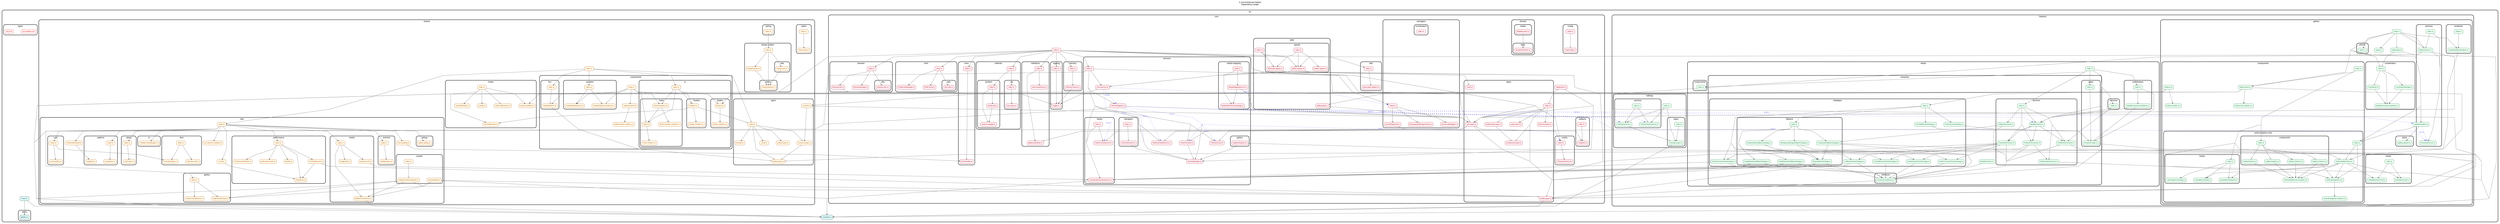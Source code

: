 strict digraph "dependency-cruiser output"{
    rankdir="TB" splines="polyline" overlap="false" nodesep="0.6" ranksep="1.2" fontname="Arial" fontsize="12" style="rounded,bold,filled" fillcolor="#ffffff" compound="true" concentrate="true" newrank="true" bgcolor="white" label="X.com Enhanced Gallery\nDependency Graph\n\n" labelloc="t" labeljust="c"
    node [shape="box" style="rounded,filled" height="0.2" color="#333333" fillcolor="#FAFAFA" fontcolor="#333333" fontname="Arial" fontsize="10" penwidth="1" margin="0.1"]
    edge [arrowhead="normal" arrowsize="0.8" penwidth="1" color="#666666" fontname="Arial" fontsize="8" fontcolor="#333333"]

    subgraph "cluster_src" {label="src" "src/constants.ts" [label=<constants.ts> tooltip="constants.ts" URL="src/constants.ts" fillcolor="#ddfeff"] }
    subgraph "cluster_src" {label="src" subgraph "cluster_src/core" {label="core" "src/core/Application.ts" [label=<Application.ts> tooltip="Application.ts" URL="src/core/Application.ts" fillcolor="#FDF2F8" color="#B91C1C" fontcolor="#B91C1C"] } }
    "src/core/Application.ts" -> "src/constants.ts"
    "src/core/Application.ts" -> "src/core/logging/logger.ts"
    "src/core/Application.ts" -> "src/core/services/ServiceManager.ts"
    "src/core/Application.ts" -> "src/core/types/core-types.ts" [arrowhead="onormal" penwidth="1.0"]
    subgraph "cluster_src" {label="src" subgraph "cluster_src/core" {label="core" subgraph "cluster_src/core/browser" {label="browser" "src/core/browser/BrowserManager.ts" [label=<BrowserManager.ts> tooltip="BrowserManager.ts" URL="src/core/browser/BrowserManager.ts" fillcolor="#FDF2F8" color="#B91C1C" fontcolor="#B91C1C"] } } }
    subgraph "cluster_src" {label="src" subgraph "cluster_src/core" {label="core" subgraph "cluster_src/core/browser" {label="browser" "src/core/browser/BrowserUtils.ts" [label=<BrowserUtils.ts> tooltip="BrowserUtils.ts" URL="src/core/browser/BrowserUtils.ts" fillcolor="#FDF2F8" color="#B91C1C" fontcolor="#B91C1C"] } } }
    "src/core/browser/BrowserUtils.ts" -> "src/core/logging/logger.ts"
    subgraph "cluster_src" {label="src" subgraph "cluster_src/core" {label="core" subgraph "cluster_src/core/browser" {label="browser" "src/core/browser/index.ts" [label=<index.ts> tooltip="index.ts" URL="src/core/browser/index.ts" fillcolor="#FDF2F8" color="#B91C1C" fontcolor="#B91C1C"] } } }
    "src/core/browser/index.ts" -> "src/core/browser/BrowserManager.ts" [arrowhead="inv"]
    "src/core/browser/index.ts" -> "src/core/browser/BrowserUtils.ts" [arrowhead="inv"]
    "src/core/browser/index.ts" -> "src/core/browser/utils/browser-utils.ts" [arrowhead="inv"]
    subgraph "cluster_src" {label="src" subgraph "cluster_src/core" {label="core" subgraph "cluster_src/core/browser" {label="browser" subgraph "cluster_src/core/browser/utils" {label="utils" "src/core/browser/utils/browser-utils.ts" [label=<browser-utils.ts> tooltip="browser-utils.ts" URL="src/core/browser/utils/browser-utils.ts" fillcolor="#FDF2F8" color="#B91C1C" fontcolor="#B91C1C"] } } } }
    subgraph "cluster_src" {label="src" subgraph "cluster_src/core" {label="core" subgraph "cluster_src/core/config" {label="config" "src/core/config/AppConfig.ts" [label=<AppConfig.ts> tooltip="AppConfig.ts" URL="src/core/config/AppConfig.ts" fillcolor="#FDF2F8" color="#B91C1C" fontcolor="#B91C1C"] } } }
    subgraph "cluster_src" {label="src" subgraph "cluster_src/core" {label="core" subgraph "cluster_src/core/config" {label="config" "src/core/config/index.ts" [label=<index.ts> tooltip="index.ts" URL="src/core/config/index.ts" fillcolor="#FDF2F8" color="#B91C1C" fontcolor="#B91C1C"] } } }
    "src/core/config/index.ts" -> "src/core/config/AppConfig.ts" [arrowhead="inv"]
    "src/core/config/index.ts" -> "src/core/config/AppConfig.ts" [arrowhead="onormal" penwidth="1.0"]
    subgraph "cluster_src" {label="src" subgraph "cluster_src/core" {label="core" subgraph "cluster_src/core/dom" {label="dom" "src/core/dom/DOMCache.ts" [label=<DOMCache.ts> tooltip="DOMCache.ts" URL="src/core/dom/DOMCache.ts" fillcolor="#FDF2F8" color="#B91C1C" fontcolor="#B91C1C"] } } }
    subgraph "cluster_src" {label="src" subgraph "cluster_src/core" {label="core" subgraph "cluster_src/core/dom" {label="dom" "src/core/dom/DOMEventManager.ts" [label=<DOMEventManager.ts> tooltip="DOMEventManager.ts" URL="src/core/dom/DOMEventManager.ts" fillcolor="#FDF2F8" color="#B91C1C" fontcolor="#B91C1C"] } } }
    subgraph "cluster_src" {label="src" subgraph "cluster_src/core" {label="core" subgraph "cluster_src/core/dom" {label="dom" "src/core/dom/index.ts" [label=<index.ts> tooltip="index.ts" URL="src/core/dom/index.ts" fillcolor="#FDF2F8" color="#B91C1C" fontcolor="#B91C1C"] } } }
    "src/core/dom/index.ts" -> "src/core/dom/DOMCache.ts" [arrowhead="inv"]
    "src/core/dom/index.ts" -> "src/core/dom/DOMEventManager.ts" [arrowhead="inv"]
    "src/core/dom/index.ts" -> "src/core/dom/utils/dom-utils.ts" [arrowhead="inv"]
    subgraph "cluster_src" {label="src" subgraph "cluster_src/core" {label="core" subgraph "cluster_src/core/dom" {label="dom" subgraph "cluster_src/core/dom/utils" {label="utils" "src/core/dom/utils/dom-utils.ts" [label=<dom-utils.ts> tooltip="dom-utils.ts" URL="src/core/dom/utils/dom-utils.ts" fillcolor="#FDF2F8" color="#B91C1C" fontcolor="#B91C1C"] } } } }
    subgraph "cluster_src" {label="src" subgraph "cluster_src/core" {label="core" subgraph "cluster_src/core/domain" {label="domain" subgraph "cluster_src/core/domain/base" {label="base" "src/core/domain/base/DomainPrimitives.ts" [label=<DomainPrimitives.ts> tooltip="DomainPrimitives.ts" URL="src/core/domain/base/DomainPrimitives.ts" fillcolor="#FDF2F8" color="#B91C1C" fontcolor="#B91C1C"] } } } }
    subgraph "cluster_src" {label="src" subgraph "cluster_src/core" {label="core" subgraph "cluster_src/core/domain" {label="domain" subgraph "cluster_src/core/domain/media" {label="media" "src/core/domain/media/MediaDomain.ts" [label=<MediaDomain.ts> tooltip="MediaDomain.ts" URL="src/core/domain/media/MediaDomain.ts" fillcolor="#FDF2F8" color="#B91C1C" fontcolor="#B91C1C"] } } } }
    "src/core/domain/media/MediaDomain.ts" -> "src/core/domain/base/DomainPrimitives.ts"
    subgraph "cluster_src" {label="src" subgraph "cluster_src/core" {label="core" subgraph "cluster_src/core/error" {label="error" "src/core/error/ErrorHandler.ts" [label=<ErrorHandler.ts> tooltip="ErrorHandler.ts" URL="src/core/error/ErrorHandler.ts" fillcolor="#FDF2F8" color="#B91C1C" fontcolor="#B91C1C"] } } }
    subgraph "cluster_src" {label="src" subgraph "cluster_src/core" {label="core" subgraph "cluster_src/core/error" {label="error" "src/core/error/index.ts" [label=<index.ts> tooltip="index.ts" URL="src/core/error/index.ts" fillcolor="#FDF2F8" color="#B91C1C" fontcolor="#B91C1C"] } } }
    "src/core/error/index.ts" -> "src/core/error/ErrorHandler.ts" [arrowhead="inv"]
    subgraph "cluster_src" {label="src" subgraph "cluster_src/core" {label="core" subgraph "cluster_src/core/external" {label="external" "src/core/external/index.ts" [label=<index.ts> tooltip="index.ts" URL="src/core/external/index.ts" fillcolor="#FDF2F8" color="#B91C1C" fontcolor="#B91C1C"] } } }
    "src/core/external/index.ts" -> "src/core/external/vendors/index.ts" [arrowhead="inv"]
    "src/core/external/index.ts" -> "src/core/external/zip/index.ts" [arrowhead="inv"]
    subgraph "cluster_src" {label="src" subgraph "cluster_src/core" {label="core" subgraph "cluster_src/core/external" {label="external" subgraph "cluster_src/core/external/vendors" {label="vendors" "src/core/external/vendors/index.ts" [label=<index.ts> tooltip="index.ts" URL="src/core/external/vendors/index.ts" fillcolor="#FDF2F8" color="#B91C1C" fontcolor="#B91C1C"] } } } }
    "src/core/external/vendors/index.ts" -> "src/core/external/vendors/vendor-api.ts" [arrowhead="inv"]
    "src/core/external/vendors/index.ts" -> "src/core/external/vendors/vendor-manager.ts" [arrowhead="onormal" penwidth="1.0"]
    subgraph "cluster_src" {label="src" subgraph "cluster_src/core" {label="core" subgraph "cluster_src/core/external" {label="external" subgraph "cluster_src/core/external/vendors" {label="vendors" "src/core/external/vendors/vendor-api.ts" [label=<vendor-api.ts> tooltip="vendor-api.ts" URL="src/core/external/vendors/vendor-api.ts" fillcolor="#FDF2F8" color="#B91C1C" fontcolor="#B91C1C"] } } } }
    "src/core/external/vendors/vendor-api.ts" -> "src/core/external/vendors/vendor-manager.ts"
    subgraph "cluster_src" {label="src" subgraph "cluster_src/core" {label="core" subgraph "cluster_src/core/external" {label="external" subgraph "cluster_src/core/external/vendors" {label="vendors" "src/core/external/vendors/vendor-manager.ts" [label=<vendor-manager.ts> tooltip="vendor-manager.ts" URL="src/core/external/vendors/vendor-manager.ts" fillcolor="#FDF2F8" color="#B91C1C" fontcolor="#B91C1C"] } } } }
    subgraph "cluster_src" {label="src" subgraph "cluster_src/core" {label="core" subgraph "cluster_src/core/external" {label="external" subgraph "cluster_src/core/external/zip" {label="zip" "src/core/external/zip/index.ts" [label=<index.ts> tooltip="index.ts" URL="src/core/external/zip/index.ts" fillcolor="#FDF2F8" color="#B91C1C" fontcolor="#B91C1C"] } } } }
    "src/core/external/zip/index.ts" -> "src/core/external/zip/zip-creator.ts" [arrowhead="inv"]
    subgraph "cluster_src" {label="src" subgraph "cluster_src/core" {label="core" subgraph "cluster_src/core/external" {label="external" subgraph "cluster_src/core/external/zip" {label="zip" "src/core/external/zip/zip-creator.ts" [label=<zip-creator.ts> tooltip="zip-creator.ts" URL="src/core/external/zip/zip-creator.ts" fillcolor="#FDF2F8" color="#B91C1C" fontcolor="#B91C1C"] } } } }
    subgraph "cluster_src" {label="src" subgraph "cluster_src/core" {label="core" "src/core/index.ts" [label=<index.ts> tooltip="index.ts" URL="src/core/index.ts" fillcolor="#FDF2F8" color="#B91C1C" fontcolor="#B91C1C"] } }
    "src/core/index.ts" -> "src/constants.ts" [arrowhead="inv"]
    "src/core/index.ts" -> "src/core/browser/index.ts" [arrowhead="inv"]
    "src/core/index.ts" -> "src/core/dom/index.ts" [arrowhead="inv"]
    "src/core/index.ts" -> "src/core/error/index.ts" [arrowhead="inv"]
    "src/core/index.ts" -> "src/core/external/index.ts" [arrowhead="inv"]
    "src/core/index.ts" -> "src/core/interfaces/index.ts" [arrowhead="inv"]
    "src/core/index.ts" -> "src/core/logging/index.ts" [arrowhead="inv"]
    "src/core/index.ts" -> "src/core/managers/index.ts" [arrowhead="inv"]
    "src/core/index.ts" -> "src/core/media/index.ts" [arrowhead="inv"]
    "src/core/index.ts" -> "src/core/memory/index.ts" [arrowhead="inv"]
    "src/core/index.ts" -> "src/core/services/index.ts" [arrowhead="inv"]
    "src/core/index.ts" -> "src/core/state/signals/download.signals.ts" [arrowhead="inv"]
    "src/core/index.ts" -> "src/core/state/signals/gallery.signals.ts" [arrowhead="inv"]
    "src/core/index.ts" -> "src/core/types/core-types.ts" [arrowhead="onormal" penwidth="1.0"]
    "src/core/index.ts" -> "src/core/utils/index.ts" [arrowhead="inv"]
    subgraph "cluster_src" {label="src" subgraph "cluster_src/core" {label="core" subgraph "cluster_src/core/interfaces" {label="interfaces" "src/core/interfaces/ServiceInterfaces.ts" [label=<ServiceInterfaces.ts> tooltip="ServiceInterfaces.ts" URL="src/core/interfaces/ServiceInterfaces.ts" fillcolor="#FDF2F8" color="#B91C1C" fontcolor="#B91C1C"] } } }
    subgraph "cluster_src" {label="src" subgraph "cluster_src/core" {label="core" subgraph "cluster_src/core/interfaces" {label="interfaces" "src/core/interfaces/gallery.interfaces.ts" [label=<gallery.interfaces.ts> tooltip="gallery.interfaces.ts" URL="src/core/interfaces/gallery.interfaces.ts" fillcolor="#FDF2F8" color="#B91C1C" fontcolor="#B91C1C"] } } }
    subgraph "cluster_src" {label="src" subgraph "cluster_src/core" {label="core" subgraph "cluster_src/core/interfaces" {label="interfaces" "src/core/interfaces/index.ts" [label=<index.ts> tooltip="index.ts" URL="src/core/interfaces/index.ts" fillcolor="#FDF2F8" color="#B91C1C" fontcolor="#B91C1C"] } } }
    "src/core/interfaces/index.ts" -> "src/core/interfaces/gallery.interfaces.ts" [arrowhead="inv"]
    "src/core/interfaces/index.ts" -> "src/core/interfaces/ServiceInterfaces.ts" [arrowhead="inv"]
    subgraph "cluster_src" {label="src" subgraph "cluster_src/core" {label="core" subgraph "cluster_src/core/logging" {label="logging" "src/core/logging/index.ts" [label=<index.ts> tooltip="index.ts" URL="src/core/logging/index.ts" fillcolor="#FDF2F8" color="#B91C1C" fontcolor="#B91C1C"] } } }
    "src/core/logging/index.ts" -> "src/core/logging/logger.ts" [arrowhead="inv"]
    subgraph "cluster_src" {label="src" subgraph "cluster_src/core" {label="core" subgraph "cluster_src/core/logging" {label="logging" "src/core/logging/logger.ts" [label=<logger.ts> tooltip="logger.ts" URL="src/core/logging/logger.ts" fillcolor="#FDF2F8" color="#B91C1C" fontcolor="#B91C1C"] } } }
    subgraph "cluster_src" {label="src" subgraph "cluster_src/core" {label="core" subgraph "cluster_src/core/managers" {label="managers" "src/core/managers/EventDispatcher.ts" [label=<EventDispatcher.ts> tooltip="EventDispatcher.ts" URL="src/core/managers/EventDispatcher.ts" fillcolor="#FDF2F8" color="#B91C1C" fontcolor="#B91C1C"] } } }
    "src/core/managers/EventDispatcher.ts" -> "src/core/patterns/Singleton.ts"
    subgraph "cluster_src" {label="src" subgraph "cluster_src/core" {label="core" subgraph "cluster_src/core/managers" {label="managers" "src/core/managers/NamespacedDesignSystem.ts" [label=<NamespacedDesignSystem.ts> tooltip="NamespacedDesignSystem.ts" URL="src/core/managers/NamespacedDesignSystem.ts" fillcolor="#FDF2F8" color="#B91C1C" fontcolor="#B91C1C"] } } }
    subgraph "cluster_src" {label="src" subgraph "cluster_src/core" {label="core" subgraph "cluster_src/core/managers" {label="managers" "src/core/managers/ResourceManager.ts" [label=<ResourceManager.ts> tooltip="ResourceManager.ts" URL="src/core/managers/ResourceManager.ts" fillcolor="#FDF2F8" color="#B91C1C" fontcolor="#B91C1C"] } } }
    subgraph "cluster_src" {label="src" subgraph "cluster_src/core" {label="core" subgraph "cluster_src/core/managers" {label="managers" subgraph "cluster_src/core/managers/coordinators" {label="coordinators" "src/core/managers/coordinators/index.ts" [label=<index.ts> tooltip="index.ts" URL="src/core/managers/coordinators/index.ts" fillcolor="#FDF2F8" color="#B91C1C" fontcolor="#B91C1C" style="rounded,filled,dashed" penwidth="1.5"] } } } }
    subgraph "cluster_src" {label="src" subgraph "cluster_src/core" {label="core" subgraph "cluster_src/core/managers" {label="managers" "src/core/managers/index.ts" [label=<index.ts> tooltip="index.ts" URL="src/core/managers/index.ts" fillcolor="#FDF2F8" color="#B91C1C" fontcolor="#B91C1C"] } } }
    "src/core/managers/index.ts" -> "src/core/managers/EventDispatcher.ts" [arrowhead="inv"]
    "src/core/managers/index.ts" -> "src/core/managers/NamespacedDesignSystem.ts" [arrowhead="inv"]
    "src/core/managers/index.ts" -> "src/core/managers/ResourceManager.ts" [arrowhead="inv"]
    subgraph "cluster_src" {label="src" subgraph "cluster_src/core" {label="core" subgraph "cluster_src/core/media" {label="media" "src/core/media/FilenameService.ts" [label=<FilenameService.ts> tooltip="FilenameService.ts" URL="src/core/media/FilenameService.ts" fillcolor="#FDF2F8" color="#B91C1C" fontcolor="#B91C1C"] } } }
    subgraph "cluster_src" {label="src" subgraph "cluster_src/core" {label="core" subgraph "cluster_src/core/media" {label="media" "src/core/media/index.ts" [label=<index.ts> tooltip="index.ts" URL="src/core/media/index.ts" fillcolor="#FDF2F8" color="#B91C1C" fontcolor="#B91C1C"] } } }
    "src/core/media/index.ts" -> "src/core/media/FilenameService.ts" [arrowhead="inv"]
    subgraph "cluster_src" {label="src" subgraph "cluster_src/core" {label="core" subgraph "cluster_src/core/memory" {label="memory" "src/core/memory/MemoryTracker.ts" [label=<MemoryTracker.ts> tooltip="MemoryTracker.ts" URL="src/core/memory/MemoryTracker.ts" fillcolor="#FDF2F8" color="#B91C1C" fontcolor="#B91C1C"] } } }
    "src/core/memory/MemoryTracker.ts" -> "src/core/logging/logger.ts"
    subgraph "cluster_src" {label="src" subgraph "cluster_src/core" {label="core" subgraph "cluster_src/core/memory" {label="memory" "src/core/memory/index.ts" [label=<index.ts> tooltip="index.ts" URL="src/core/memory/index.ts" fillcolor="#FDF2F8" color="#B91C1C" fontcolor="#B91C1C"] } } }
    "src/core/memory/index.ts" -> "src/core/memory/MemoryTracker.ts" [arrowhead="inv"]
    subgraph "cluster_src" {label="src" subgraph "cluster_src/core" {label="core" subgraph "cluster_src/core/patterns" {label="patterns" "src/core/patterns/Singleton.ts" [label=<Singleton.ts> tooltip="Singleton.ts" URL="src/core/patterns/Singleton.ts" fillcolor="#FDF2F8" color="#B91C1C" fontcolor="#B91C1C"] } } }
    subgraph "cluster_src" {label="src" subgraph "cluster_src/core" {label="core" subgraph "cluster_src/core/patterns" {label="patterns" "src/core/patterns/index.ts" [label=<index.ts> tooltip="index.ts" URL="src/core/patterns/index.ts" fillcolor="#FDF2F8" color="#B91C1C" fontcolor="#B91C1C"] } } }
    "src/core/patterns/index.ts" -> "src/core/patterns/Singleton.ts" [arrowhead="inv"]
    subgraph "cluster_src" {label="src" subgraph "cluster_src/core" {label="core" subgraph "cluster_src/core/services" {label="services" "src/core/services/BulkDownloadService.ts" [label=<BulkDownloadService.ts> tooltip="BulkDownloadService.ts" URL="src/core/services/BulkDownloadService.ts" fillcolor="#FDF2F8" color="#B91C1C" fontcolor="#B91C1C"] } } }
    subgraph "cluster_src" {label="src" subgraph "cluster_src/core" {label="core" subgraph "cluster_src/core/services" {label="services" "src/core/services/ServiceManager.ts" [label=<ServiceManager.ts> tooltip="ServiceManager.ts" URL="src/core/services/ServiceManager.ts" fillcolor="#FDF2F8" color="#B91C1C" fontcolor="#B91C1C"] } } }
    subgraph "cluster_src" {label="src" subgraph "cluster_src/core" {label="core" subgraph "cluster_src/core/services" {label="services" "src/core/services/ServiceRegistry.ts" [label=<ServiceRegistry.ts> tooltip="ServiceRegistry.ts" URL="src/core/services/ServiceRegistry.ts" fillcolor="#FDF2F8" color="#B91C1C" fontcolor="#B91C1C"] } } }
    "src/core/services/ServiceRegistry.ts" -> "src/constants.ts"
    "src/core/services/ServiceRegistry.ts" -> "src/features/gallery/GalleryRenderer.ts" [style="dashed" color="#6366F1" xlabel="dynamic" fontcolor="#6366F1"]
    "src/core/services/ServiceRegistry.ts" -> "src/features/gallery/services/DownloadService.ts" [style="dashed" color="#6366F1" xlabel="dynamic" fontcolor="#6366F1"]
    "src/core/services/ServiceRegistry.ts" -> "src/features/media/extraction/services/MediaExtractor.ts" [style="dashed" color="#6366F1" xlabel="dynamic" fontcolor="#6366F1"]
    "src/core/services/ServiceRegistry.ts" -> "src/features/settings/services/SettingsService.ts" [style="dashed" color="#6366F1" xlabel="dynamic" fontcolor="#6366F1"]
    "src/core/services/ServiceRegistry.ts" -> "src/features/settings/services/TwitterTokenExtractor.ts" [style="dashed" color="#6366F1" xlabel="dynamic" fontcolor="#6366F1"]
    "src/core/services/ServiceRegistry.ts" -> "src/core/media/index.ts" [style="dashed" color="#6366F1" xlabel="dynamic" fontcolor="#6366F1"]
    "src/core/services/ServiceRegistry.ts" -> "src/core/types/core-types.ts" [arrowhead="onormal" penwidth="1.0"]
    "src/core/services/ServiceRegistry.ts" -> "src/core/services/BulkDownloadService.ts" [style="dashed" color="#6366F1" xlabel="dynamic" fontcolor="#6366F1"]
    "src/core/services/ServiceRegistry.ts" -> "src/core/services/media/VideoControlService.ts" [style="dashed" color="#6366F1" xlabel="dynamic" fontcolor="#6366F1"]
    "src/core/services/ServiceRegistry.ts" -> "src/core/services/ServiceManager.ts"
    "src/core/services/ServiceRegistry.ts" -> "src/core/services/ThemeService.ts" [style="dashed" color="#6366F1" xlabel="dynamic" fontcolor="#6366F1"]
    "src/core/services/ServiceRegistry.ts" -> "src/core/services/ToastController.ts" [style="dashed" color="#6366F1" xlabel="dynamic" fontcolor="#6366F1"]
    subgraph "cluster_src" {label="src" subgraph "cluster_src/core" {label="core" subgraph "cluster_src/core/services" {label="services" "src/core/services/ThemeService.ts" [label=<ThemeService.ts> tooltip="ThemeService.ts" URL="src/core/services/ThemeService.ts" fillcolor="#FDF2F8" color="#B91C1C" fontcolor="#B91C1C"] } } }
    subgraph "cluster_src" {label="src" subgraph "cluster_src/core" {label="core" subgraph "cluster_src/core/services" {label="services" "src/core/services/ToastController.ts" [label=<ToastController.ts> tooltip="ToastController.ts" URL="src/core/services/ToastController.ts" fillcolor="#FDF2F8" color="#B91C1C" fontcolor="#B91C1C"] } } }
    "src/core/services/ToastController.ts" -> "src/core/services/ServiceManager.ts" [arrowhead="onormal" penwidth="1.0"]
    subgraph "cluster_src" {label="src" subgraph "cluster_src/core" {label="core" subgraph "cluster_src/core/services" {label="services" "src/core/services/core-services.ts" [label=<core-services.ts> tooltip="core-services.ts" URL="src/core/services/core-services.ts" fillcolor="#FDF2F8" color="#B91C1C" fontcolor="#B91C1C"] } } }
    "src/core/services/core-services.ts" -> "src/constants.ts"
    "src/core/services/core-services.ts" -> "src/core/managers/index.ts" [style="dashed" color="#6366F1" xlabel="dynamic" fontcolor="#6366F1"]
    "src/core/services/core-services.ts" -> "src/core/services/ServiceManager.ts" [style="dashed" color="#6366F1" xlabel="dynamic" fontcolor="#6366F1"]
    "src/core/services/core-services.ts" -> "src/core/services/ServiceRegistry.ts" [style="dashed" color="#6366F1" xlabel="dynamic" fontcolor="#6366F1"]
    subgraph "cluster_src" {label="src" subgraph "cluster_src/core" {label="core" subgraph "cluster_src/core/services" {label="services" subgraph "cluster_src/core/services/gallery" {label="gallery" "src/core/services/gallery/GalleryInitializer.ts" [label=<GalleryInitializer.ts> tooltip="GalleryInitializer.ts" URL="src/core/services/gallery/GalleryInitializer.ts" fillcolor="#FDF2F8" color="#B91C1C" fontcolor="#B91C1C"] } } } }
    "src/core/services/gallery/GalleryInitializer.ts" -> "src/constants.ts"
    "src/core/services/gallery/GalleryInitializer.ts" -> "src/core/services/ServiceManager.ts"
    subgraph "cluster_src" {label="src" subgraph "cluster_src/core" {label="core" subgraph "cluster_src/core/services" {label="services" "src/core/services/index.ts" [label=<index.ts> tooltip="index.ts" URL="src/core/services/index.ts" fillcolor="#FDF2F8" color="#B91C1C" fontcolor="#B91C1C"] } } }
    "src/core/services/index.ts" -> "src/constants.ts" [arrowhead="inv"]
    "src/core/services/index.ts" -> "src/core/types/core-types.ts" [arrowhead="onormal" penwidth="1.0"]
    "src/core/services/index.ts" -> "src/core/services/BulkDownloadService.ts" [arrowhead="inv"]
    "src/core/services/index.ts" -> "src/core/services/BulkDownloadService.ts" [arrowhead="onormal" penwidth="1.0"]
    "src/core/services/index.ts" -> "src/core/services/core-services.ts" [arrowhead="inv"]
    "src/core/services/index.ts" -> "src/core/services/media/UsernameExtractionService.ts" [arrowhead="inv"]
    "src/core/services/index.ts" -> "src/core/services/ServiceManager.ts" [arrowhead="inv"]
    "src/core/services/index.ts" -> "src/core/services/ServiceManager.ts" [arrowhead="onormal" penwidth="1.0"]
    "src/core/services/index.ts" -> "src/core/services/ServiceRegistry.ts" [arrowhead="inv"]
    "src/core/services/index.ts" -> "src/core/services/ThemeService.ts" [arrowhead="inv"]
    "src/core/services/index.ts" -> "src/core/services/ThemeService.ts" [arrowhead="onormal" penwidth="1.0"]
    "src/core/services/index.ts" -> "src/core/services/ToastController.ts" [arrowhead="inv"]
    "src/core/services/index.ts" -> "src/core/services/ToastController.ts" [arrowhead="onormal" penwidth="1.0"]
    subgraph "cluster_src" {label="src" subgraph "cluster_src/core" {label="core" subgraph "cluster_src/core/services" {label="services" subgraph "cluster_src/core/services/managers" {label="managers" "src/core/services/managers/ServiceResolver.ts" [label=<ServiceResolver.ts> tooltip="ServiceResolver.ts" URL="src/core/services/managers/ServiceResolver.ts" fillcolor="#FDF2F8" color="#B91C1C" fontcolor="#B91C1C"] } } } }
    "src/core/services/managers/ServiceResolver.ts" -> "src/core/services/ServiceManager.ts" [arrowhead="onormal" penwidth="1.0"]
    subgraph "cluster_src" {label="src" subgraph "cluster_src/core" {label="core" subgraph "cluster_src/core/services" {label="services" subgraph "cluster_src/core/services/managers" {label="managers" "src/core/services/managers/index.ts" [label=<index.ts> tooltip="index.ts" URL="src/core/services/managers/index.ts" fillcolor="#FDF2F8" color="#B91C1C" fontcolor="#B91C1C"] } } } }
    "src/core/services/managers/index.ts" -> "src/core/services/managers/ServiceResolver.ts" [arrowhead="inv"]
    "src/core/services/managers/index.ts" -> "src/core/services/managers/ServiceResolver.ts" [arrowhead="onormal" penwidth="1.0"]
    subgraph "cluster_src" {label="src" subgraph "cluster_src/core" {label="core" subgraph "cluster_src/core/services" {label="services" subgraph "cluster_src/core/services/media-mapping" {label="media-mapping" "src/core/services/media-mapping/MediaMappingService.ts" [label=<MediaMappingService.ts> tooltip="MediaMappingService.ts" URL="src/core/services/media-mapping/MediaMappingService.ts" fillcolor="#FDF2F8" color="#B91C1C" fontcolor="#B91C1C"] } } } }
    "src/core/services/media-mapping/MediaMappingService.ts" -> "src/core/types/core-types.ts" [arrowhead="onormal" penwidth="1.0"]
    "src/core/services/media-mapping/MediaMappingService.ts" -> "src/core/services/media-mapping/MediaTabUrlDirectStrategy.ts"
    subgraph "cluster_src" {label="src" subgraph "cluster_src/core" {label="core" subgraph "cluster_src/core/services" {label="services" subgraph "cluster_src/core/services/media-mapping" {label="media-mapping" "src/core/services/media-mapping/MediaTabUrlDirectStrategy.ts" [label=<MediaTabUrlDirectStrategy.ts> tooltip="MediaTabUrlDirectStrategy.ts" URL="src/core/services/media-mapping/MediaTabUrlDirectStrategy.ts" fillcolor="#FDF2F8" color="#B91C1C" fontcolor="#B91C1C"] } } } }
    "src/core/services/media-mapping/MediaTabUrlDirectStrategy.ts" -> "src/core/types/core-types.ts" [arrowhead="onormal" penwidth="1.0"]
    subgraph "cluster_src" {label="src" subgraph "cluster_src/core" {label="core" subgraph "cluster_src/core/services" {label="services" subgraph "cluster_src/core/services/media-mapping" {label="media-mapping" "src/core/services/media-mapping/index.ts" [label=<index.ts> tooltip="index.ts" URL="src/core/services/media-mapping/index.ts" fillcolor="#FDF2F8" color="#B91C1C" fontcolor="#B91C1C"] } } } }
    "src/core/services/media-mapping/index.ts" -> "src/core/types/core-types.ts" [arrowhead="onormal" penwidth="1.0"]
    "src/core/services/media-mapping/index.ts" -> "src/core/services/media-mapping/MediaMappingService.ts" [arrowhead="inv"]
    "src/core/services/media-mapping/index.ts" -> "src/core/services/media-mapping/MediaTabUrlDirectStrategy.ts" [arrowhead="inv"]
    subgraph "cluster_src" {label="src" subgraph "cluster_src/core" {label="core" subgraph "cluster_src/core/services" {label="services" subgraph "cluster_src/core/services/media" {label="media" "src/core/services/media/UsernameExtractionService.ts" [label=<UsernameExtractionService.ts> tooltip="UsernameExtractionService.ts" URL="src/core/services/media/UsernameExtractionService.ts" fillcolor="#FDF2F8" color="#B91C1C" fontcolor="#B91C1C"] } } } }
    "src/core/services/media/UsernameExtractionService.ts" -> "src/constants.ts"
    subgraph "cluster_src" {label="src" subgraph "cluster_src/core" {label="core" subgraph "cluster_src/core/services" {label="services" subgraph "cluster_src/core/services/media" {label="media" "src/core/services/media/VideoControlService.ts" [label=<VideoControlService.ts> tooltip="VideoControlService.ts" URL="src/core/services/media/VideoControlService.ts" fillcolor="#FDF2F8" color="#B91C1C" fontcolor="#B91C1C"] } } } }
    subgraph "cluster_src" {label="src" subgraph "cluster_src/core" {label="core" subgraph "cluster_src/core/services" {label="services" subgraph "cluster_src/core/services/media" {label="media" "src/core/services/media/index.ts" [label=<index.ts> tooltip="index.ts" URL="src/core/services/media/index.ts" fillcolor="#FDF2F8" color="#B91C1C" fontcolor="#B91C1C"] } } } }
    "src/core/services/media/index.ts" -> "src/core/services/media/UsernameExtractionService.ts" [arrowhead="inv"]
    "src/core/services/media/index.ts" -> "src/core/services/media/UsernameExtractionService.ts" [arrowhead="onormal" penwidth="1.0"]
    "src/core/services/media/index.ts" -> "src/core/services/media/VideoControlService.ts" [arrowhead="inv"]
    subgraph "cluster_src" {label="src" subgraph "cluster_src/core" {label="core" subgraph "cluster_src/core/state" {label="state" "src/core/state/galleryState.ts" [label=<galleryState.ts> tooltip="galleryState.ts" URL="src/core/state/galleryState.ts" fillcolor="#FDF2F8" color="#B91C1C" fontcolor="#B91C1C"] } } }
    "src/core/state/galleryState.ts" -> "src/core/types/core-types.ts"
    subgraph "cluster_src" {label="src" subgraph "cluster_src/core" {label="core" subgraph "cluster_src/core/state" {label="state" "src/core/state/index.ts" [label=<index.ts> tooltip="index.ts" URL="src/core/state/index.ts" fillcolor="#FDF2F8" color="#B91C1C" fontcolor="#B91C1C"] } } }
    "src/core/state/index.ts" -> "src/core/state/signals/download.signals.ts" [arrowhead="inv"]
    "src/core/state/index.ts" -> "src/core/state/signals/gallery.signals.ts" [arrowhead="inv"]
    subgraph "cluster_src" {label="src" subgraph "cluster_src/core" {label="core" subgraph "cluster_src/core/state" {label="state" subgraph "cluster_src/core/state/signals" {label="signals" "src/core/state/signals/download.signals.ts" [label=<download.signals.ts> tooltip="download.signals.ts" URL="src/core/state/signals/download.signals.ts" fillcolor="#FDF2F8" color="#B91C1C" fontcolor="#B91C1C"] } } } }
    "src/core/state/signals/download.signals.ts" -> "src/core/services/core-services.ts"
    "src/core/state/signals/download.signals.ts" -> "src/core/types/media.types.ts" [arrowhead="onormal" penwidth="1.0"]
    "src/core/state/signals/download.signals.ts" -> "src/core/types/result.ts" [arrowhead="onormal" penwidth="1.0"]
    subgraph "cluster_src" {label="src" subgraph "cluster_src/core" {label="core" subgraph "cluster_src/core/state" {label="state" subgraph "cluster_src/core/state/signals" {label="signals" "src/core/state/signals/gallery.signals.ts" [label=<gallery.signals.ts> tooltip="gallery.signals.ts" URL="src/core/state/signals/gallery.signals.ts" fillcolor="#FDF2F8" color="#B91C1C" fontcolor="#B91C1C"] } } } }
    "src/core/state/signals/gallery.signals.ts" -> "src/core/services/core-services.ts"
    "src/core/state/signals/gallery.signals.ts" -> "src/core/types/media.types.ts" [arrowhead="onormal" penwidth="1.0"]
    subgraph "cluster_src" {label="src" subgraph "cluster_src/core" {label="core" subgraph "cluster_src/core/state" {label="state" subgraph "cluster_src/core/state/signals" {label="signals" "src/core/state/signals/index.ts" [label=<index.ts> tooltip="index.ts" URL="src/core/state/signals/index.ts" fillcolor="#FDF2F8" color="#B91C1C" fontcolor="#B91C1C"] } } } }
    "src/core/state/signals/index.ts" -> "src/core/state/signals/download.signals.ts" [arrowhead="inv"]
    "src/core/state/signals/index.ts" -> "src/core/state/signals/gallery.signals.ts" [arrowhead="inv"]
    "src/core/state/signals/index.ts" -> "src/core/state/signals/toolbar.signals.ts" [arrowhead="inv"]
    subgraph "cluster_src" {label="src" subgraph "cluster_src/core" {label="core" subgraph "cluster_src/core/state" {label="state" subgraph "cluster_src/core/state/signals" {label="signals" "src/core/state/signals/toolbar.signals.ts" [label=<toolbar.signals.ts> tooltip="toolbar.signals.ts" URL="src/core/state/signals/toolbar.signals.ts" fillcolor="#FDF2F8" color="#B91C1C" fontcolor="#B91C1C"] } } } }
    subgraph "cluster_src" {label="src" subgraph "cluster_src/core" {label="core" subgraph "cluster_src/core/types" {label="types" "src/core/types/architecture.types.ts" [label=<architecture.types.ts> tooltip="architecture.types.ts" URL="src/core/types/architecture.types.ts" fillcolor="#FDF2F8" color="#B91C1C" fontcolor="#B91C1C"] } } }
    subgraph "cluster_src" {label="src" subgraph "cluster_src/core" {label="core" subgraph "cluster_src/core/types" {label="types" "src/core/types/core-types.ts" [label=<core-types.ts> tooltip="core-types.ts" URL="src/core/types/core-types.ts" fillcolor="#FDF2F8" color="#B91C1C" fontcolor="#B91C1C"] } } }
    "src/core/types/core-types.ts" -> "src/constants.ts" [arrowhead="inv"]
    "src/core/types/core-types.ts" -> "src/core/media/index.ts" [arrowhead="onormal" penwidth="1.0"]
    "src/core/types/core-types.ts" -> "src/core/services/BulkDownloadService.ts" [arrowhead="onormal" penwidth="1.0"]
    "src/core/types/core-types.ts" -> "src/core/services/media/VideoControlService.ts" [arrowhead="onormal" penwidth="1.0"]
    "src/core/types/core-types.ts" -> "src/core/services/ThemeService.ts" [arrowhead="onormal" penwidth="1.0"]
    "src/core/types/core-types.ts" -> "src/core/services/ToastController.ts" [arrowhead="onormal" penwidth="1.0"]
    "src/core/types/core-types.ts" -> "src/core/types/media.types.ts" [arrowhead="onormal" penwidth="1.0"]
    subgraph "cluster_src" {label="src" subgraph "cluster_src/core" {label="core" subgraph "cluster_src/core/types" {label="types" "src/core/types/index.ts" [label=<index.ts> tooltip="index.ts" URL="src/core/types/index.ts" fillcolor="#FDF2F8" color="#B91C1C" fontcolor="#B91C1C"] } } }
    "src/core/types/index.ts" -> "src/core/types/architecture.types.ts" [arrowhead="onormal" penwidth="1.0"]
    "src/core/types/index.ts" -> "src/core/types/core-types.ts" [arrowhead="inv"]
    "src/core/types/index.ts" -> "src/core/types/lifecycle.types.ts" [arrowhead="inv"]
    "src/core/types/index.ts" -> "src/core/types/media-entity.types.ts" [arrowhead="onormal" penwidth="1.0"]
    "src/core/types/index.ts" -> "src/core/types/media.types.ts" [arrowhead="inv"]
    "src/core/types/index.ts" -> "src/core/types/userscript.d.ts" [arrowhead="inv"]
    subgraph "cluster_src" {label="src" subgraph "cluster_src/core" {label="core" subgraph "cluster_src/core/types" {label="types" "src/core/types/lifecycle.types.ts" [label=<lifecycle.types.ts> tooltip="lifecycle.types.ts" URL="src/core/types/lifecycle.types.ts" fillcolor="#FDF2F8" color="#B91C1C" fontcolor="#B91C1C"] } } }
    subgraph "cluster_src" {label="src" subgraph "cluster_src/core" {label="core" subgraph "cluster_src/core/types" {label="types" "src/core/types/media-entity.types.ts" [label=<media-entity.types.ts> tooltip="media-entity.types.ts" URL="src/core/types/media-entity.types.ts" fillcolor="#FDF2F8" color="#B91C1C" fontcolor="#B91C1C"] } } }
    "src/core/types/media-entity.types.ts" -> "src/core/types/architecture.types.ts" [arrowhead="onormal" penwidth="1.0"]
    subgraph "cluster_src" {label="src" subgraph "cluster_src/core" {label="core" subgraph "cluster_src/core/types" {label="types" "src/core/types/media.types.ts" [label=<media.types.ts> tooltip="media.types.ts" URL="src/core/types/media.types.ts" fillcolor="#FDF2F8" color="#B91C1C" fontcolor="#B91C1C"] } } }
    "src/core/types/media.types.ts" -> "src/constants.ts" [arrowhead="onormal" penwidth="1.0"]
    subgraph "cluster_src" {label="src" subgraph "cluster_src/core" {label="core" subgraph "cluster_src/core/types" {label="types" "src/core/types/result.ts" [label=<result.ts> tooltip="result.ts" URL="src/core/types/result.ts" fillcolor="#FDF2F8" color="#B91C1C" fontcolor="#B91C1C"] } } }
    subgraph "cluster_src" {label="src" subgraph "cluster_src/core" {label="core" subgraph "cluster_src/core/types" {label="types" "src/core/types/userscript.d.ts" [label=<userscript.d.ts> tooltip="userscript.d.ts" URL="src/core/types/userscript.d.ts" fillcolor="#FDF2F8" color="#B91C1C" fontcolor="#B91C1C"] } } }
    subgraph "cluster_src" {label="src" subgraph "cluster_src/core" {label="core" subgraph "cluster_src/core/utils" {label="utils" "src/core/utils/index.ts" [label=<index.ts> tooltip="index.ts" URL="src/core/utils/index.ts" fillcolor="#FDF2F8" color="#B91C1C" fontcolor="#B91C1C"] } } }
    "src/core/utils/index.ts" -> "src/core/utils/type-safety-helpers.ts" [arrowhead="inv"]
    subgraph "cluster_src" {label="src" subgraph "cluster_src/core" {label="core" subgraph "cluster_src/core/utils" {label="utils" "src/core/utils/type-safety-helpers.ts" [label=<type-safety-helpers.ts> tooltip="type-safety-helpers.ts" URL="src/core/utils/type-safety-helpers.ts" fillcolor="#FDF2F8" color="#B91C1C" fontcolor="#B91C1C"] } } }
    subgraph "cluster_src" {label="src" subgraph "cluster_src/features" {label="features" subgraph "cluster_src/features/gallery" {label="gallery" "src/features/gallery/GalleryApp.ts" [label=<GalleryApp.ts> tooltip="GalleryApp.ts" URL="src/features/gallery/GalleryApp.ts" fillcolor="#F0FDF4" color="#15803D" fontcolor="#15803D"] } } }
    "src/features/gallery/GalleryApp.ts" -> "src/constants.ts"
    "src/features/gallery/GalleryApp.ts" -> "src/features/gallery/coordinators/index.ts"
    "src/features/gallery/GalleryApp.ts" -> "src/features/gallery/coordinators/index.ts" [arrowhead="onormal" penwidth="1.0"]
    subgraph "cluster_src" {label="src" subgraph "cluster_src/features" {label="features" subgraph "cluster_src/features/gallery" {label="gallery" "src/features/gallery/GalleryRenderer.ts" [label=<GalleryRenderer.ts> tooltip="GalleryRenderer.ts" URL="src/features/gallery/GalleryRenderer.ts" fillcolor="#F0FDF4" color="#15803D" fontcolor="#15803D"] } } }
    "src/features/gallery/GalleryRenderer.ts" -> "src/features/gallery/components/vertical-gallery-view/index.ts"
    "src/features/gallery/GalleryRenderer.ts" -> "src/features/gallery/services/DownloadService.ts" [style="dashed" color="#6366F1" xlabel="dynamic" fontcolor="#6366F1"]
    "src/features/gallery/GalleryRenderer.ts" -> "src/features/gallery/styles/gallery-global.css"
    subgraph "cluster_src" {label="src" subgraph "cluster_src/features" {label="features" subgraph "cluster_src/features/gallery" {label="gallery" subgraph "cluster_src/features/gallery/components" {label="components" "src/features/gallery/components/Gallery.module.css" [label=<Gallery.module.css> tooltip="Gallery.module.css" URL="src/features/gallery/components/Gallery.module.css" fillcolor="#F0FDF4" color="#15803D" fontcolor="#15803D"] } } } }
    subgraph "cluster_src" {label="src" subgraph "cluster_src/features" {label="features" subgraph "cluster_src/features/gallery" {label="gallery" subgraph "cluster_src/features/gallery/components" {label="components" "src/features/gallery/components/Gallery.tsx" [label=<Gallery.tsx> tooltip="Gallery.tsx" URL="src/features/gallery/components/Gallery.tsx" fillcolor="#F0FDF4" color="#15803D" fontcolor="#15803D"] } } } }
    "src/features/gallery/components/Gallery.tsx" -> "src/core/state/galleryState.ts"
    "src/features/gallery/components/Gallery.tsx" -> "src/shared/components/ui/Button/Button.tsx"
    "src/features/gallery/components/Gallery.tsx" -> "src/shared/hooks/useAccessibility.ts"
    "src/features/gallery/components/Gallery.tsx" -> "src/shared/types/common.ts"
    "src/features/gallery/components/Gallery.tsx" -> "src/features/gallery/components/Gallery.module.css"
    subgraph "cluster_src" {label="src" subgraph "cluster_src/features" {label="features" subgraph "cluster_src/features/gallery" {label="gallery" subgraph "cluster_src/features/gallery/components" {label="components" "src/features/gallery/components/GalleryView.module.css" [label=<GalleryView.module.css> tooltip="GalleryView.module.css" URL="src/features/gallery/components/GalleryView.module.css" fillcolor="#F0FDF4" color="#15803D" fontcolor="#15803D"] } } } }
    subgraph "cluster_src" {label="src" subgraph "cluster_src/features" {label="features" subgraph "cluster_src/features/gallery" {label="gallery" subgraph "cluster_src/features/gallery/components" {label="components" "src/features/gallery/components/GalleryView.tsx" [label=<GalleryView.tsx> tooltip="GalleryView.tsx" URL="src/features/gallery/components/GalleryView.tsx" fillcolor="#F0FDF4" color="#15803D" fontcolor="#15803D"] } } } }
    "src/features/gallery/components/GalleryView.tsx" -> "src/core/types/index.ts" [arrowhead="onormal" penwidth="1.0"]
    "src/features/gallery/components/GalleryView.tsx" -> "src/shared/components/ui/Button/Button.tsx"
    "src/features/gallery/components/GalleryView.tsx" -> "src/shared/types/global.types.ts" [arrowhead="onormal" penwidth="1.0"]
    "src/features/gallery/components/GalleryView.tsx" -> "src/features/gallery/components/GalleryView.module.css"
    subgraph "cluster_src" {label="src" subgraph "cluster_src/features" {label="features" subgraph "cluster_src/features/gallery" {label="gallery" subgraph "cluster_src/features/gallery/components" {label="components" "src/features/gallery/components/index.ts" [label=<index.ts> tooltip="index.ts" URL="src/features/gallery/components/index.ts" fillcolor="#F0FDF4" color="#15803D" fontcolor="#15803D"] } } } }
    "src/features/gallery/components/index.ts" -> "src/features/gallery/components/GalleryView.tsx" [arrowhead="inv"]
    "src/features/gallery/components/index.ts" -> "src/features/gallery/components/GalleryView.tsx" [arrowhead="onormal" penwidth="1.0"]
    "src/features/gallery/components/index.ts" -> "src/features/gallery/components/vertical-gallery-view/components/index.ts" [arrowhead="inv"]
    "src/features/gallery/components/index.ts" -> "src/features/gallery/components/vertical-gallery-view/hooks/index.ts" [arrowhead="inv"]
    "src/features/gallery/components/index.ts" -> "src/features/gallery/components/vertical-gallery-view/VerticalGalleryView.tsx" [arrowhead="inv"]
    "src/features/gallery/components/index.ts" -> "src/features/gallery/components/vertical-gallery-view/VerticalGalleryView.tsx" [arrowhead="onormal" penwidth="1.0"]
    "src/features/gallery/components/index.ts" -> "src/features/gallery/components/vertical-gallery-view/VerticalImageItem.tsx" [arrowhead="inv"]
    subgraph "cluster_src" {label="src" subgraph "cluster_src/features" {label="features" subgraph "cluster_src/features/gallery" {label="gallery" subgraph "cluster_src/features/gallery/components" {label="components" subgraph "cluster_src/features/gallery/components/vertical-gallery-view" {label="vertical-gallery-view" "src/features/gallery/components/vertical-gallery-view/VerticalGalleryView.module.css" [label=<VerticalGalleryView.module.css> tooltip="VerticalGalleryView.module.css" URL="src/features/gallery/components/vertical-gallery-view/VerticalGalleryView.module.css" fillcolor="#F0FDF4" color="#15803D" fontcolor="#15803D"] } } } } }
    subgraph "cluster_src" {label="src" subgraph "cluster_src/features" {label="features" subgraph "cluster_src/features/gallery" {label="gallery" subgraph "cluster_src/features/gallery/components" {label="components" subgraph "cluster_src/features/gallery/components/vertical-gallery-view" {label="vertical-gallery-view" "src/features/gallery/components/vertical-gallery-view/VerticalGalleryView.tsx" [label=<VerticalGalleryView.tsx> tooltip="VerticalGalleryView.tsx" URL="src/features/gallery/components/vertical-gallery-view/VerticalGalleryView.tsx" fillcolor="#F0FDF4" color="#15803D" fontcolor="#15803D"] } } } } }
    "src/features/gallery/components/vertical-gallery-view/VerticalGalleryView.tsx" -> "src/features/gallery/hooks/useGalleryItemScroll.ts"
    "src/features/gallery/components/vertical-gallery-view/VerticalGalleryView.tsx" -> "src/features/gallery/hooks/useGalleryScroll.ts"
    "src/features/gallery/components/vertical-gallery-view/VerticalGalleryView.tsx" -> "src/features/gallery/components/vertical-gallery-view/hooks/useGalleryCleanup.ts"
    "src/features/gallery/components/vertical-gallery-view/VerticalGalleryView.tsx" -> "src/features/gallery/components/vertical-gallery-view/hooks/useGalleryKeyboard.ts"
    "src/features/gallery/components/vertical-gallery-view/VerticalGalleryView.tsx" -> "src/features/gallery/components/vertical-gallery-view/VerticalGalleryView.module.css"
    "src/features/gallery/components/vertical-gallery-view/VerticalGalleryView.tsx" -> "src/features/gallery/components/vertical-gallery-view/VerticalImageItem.tsx"
    subgraph "cluster_src" {label="src" subgraph "cluster_src/features" {label="features" subgraph "cluster_src/features/gallery" {label="gallery" subgraph "cluster_src/features/gallery/components" {label="components" subgraph "cluster_src/features/gallery/components/vertical-gallery-view" {label="vertical-gallery-view" "src/features/gallery/components/vertical-gallery-view/VerticalImageItem.module.css" [label=<VerticalImageItem.module.css> tooltip="VerticalImageItem.module.css" URL="src/features/gallery/components/vertical-gallery-view/VerticalImageItem.module.css" fillcolor="#F0FDF4" color="#15803D" fontcolor="#15803D"] } } } } }
    subgraph "cluster_src" {label="src" subgraph "cluster_src/features" {label="features" subgraph "cluster_src/features/gallery" {label="gallery" subgraph "cluster_src/features/gallery/components" {label="components" subgraph "cluster_src/features/gallery/components/vertical-gallery-view" {label="vertical-gallery-view" "src/features/gallery/components/vertical-gallery-view/VerticalImageItem.tsx" [label=<VerticalImageItem.tsx> tooltip="VerticalImageItem.tsx" URL="src/features/gallery/components/vertical-gallery-view/VerticalImageItem.tsx" fillcolor="#F0FDF4" color="#15803D" fontcolor="#15803D"] } } } } }
    "src/features/gallery/components/vertical-gallery-view/VerticalImageItem.tsx" -> "src/features/gallery/components/vertical-gallery-view/VerticalImageItem.module.css"
    subgraph "cluster_src" {label="src" subgraph "cluster_src/features" {label="features" subgraph "cluster_src/features/gallery" {label="gallery" subgraph "cluster_src/features/gallery/components" {label="components" subgraph "cluster_src/features/gallery/components/vertical-gallery-view" {label="vertical-gallery-view" subgraph "cluster_src/features/gallery/components/vertical-gallery-view/components" {label="components" "src/features/gallery/components/vertical-gallery-view/components/GalleryContent.tsx" [label=<GalleryContent.tsx> tooltip="GalleryContent.tsx" URL="src/features/gallery/components/vertical-gallery-view/components/GalleryContent.tsx" fillcolor="#F0FDF4" color="#15803D" fontcolor="#15803D"] } } } } } }
    "src/features/gallery/components/vertical-gallery-view/components/GalleryContent.tsx" -> "src/features/gallery/components/vertical-gallery-view/VerticalGalleryView.module.css"
    "src/features/gallery/components/vertical-gallery-view/components/GalleryContent.tsx" -> "src/features/gallery/components/vertical-gallery-view/VerticalImageItem.tsx"
    subgraph "cluster_src" {label="src" subgraph "cluster_src/features" {label="features" subgraph "cluster_src/features/gallery" {label="gallery" subgraph "cluster_src/features/gallery/components" {label="components" subgraph "cluster_src/features/gallery/components/vertical-gallery-view" {label="vertical-gallery-view" subgraph "cluster_src/features/gallery/components/vertical-gallery-view/components" {label="components" "src/features/gallery/components/vertical-gallery-view/components/GalleryControls.tsx" [label=<GalleryControls.tsx> tooltip="GalleryControls.tsx" URL="src/features/gallery/components/vertical-gallery-view/components/GalleryControls.tsx" fillcolor="#F0FDF4" color="#15803D" fontcolor="#15803D"] } } } } } }
    "src/features/gallery/components/vertical-gallery-view/components/GalleryControls.tsx" -> "src/features/gallery/components/vertical-gallery-view/VerticalGalleryView.module.css"
    subgraph "cluster_src" {label="src" subgraph "cluster_src/features" {label="features" subgraph "cluster_src/features/gallery" {label="gallery" subgraph "cluster_src/features/gallery/components" {label="components" subgraph "cluster_src/features/gallery/components/vertical-gallery-view" {label="vertical-gallery-view" subgraph "cluster_src/features/gallery/components/vertical-gallery-view/components" {label="components" "src/features/gallery/components/vertical-gallery-view/components/GalleryFooter.tsx" [label=<GalleryFooter.tsx> tooltip="GalleryFooter.tsx" URL="src/features/gallery/components/vertical-gallery-view/components/GalleryFooter.tsx" fillcolor="#F0FDF4" color="#15803D" fontcolor="#15803D"] } } } } } }
    "src/features/gallery/components/vertical-gallery-view/components/GalleryFooter.tsx" -> "src/features/gallery/components/vertical-gallery-view/VerticalGalleryView.module.css"
    subgraph "cluster_src" {label="src" subgraph "cluster_src/features" {label="features" subgraph "cluster_src/features/gallery" {label="gallery" subgraph "cluster_src/features/gallery/components" {label="components" subgraph "cluster_src/features/gallery/components/vertical-gallery-view" {label="vertical-gallery-view" subgraph "cluster_src/features/gallery/components/vertical-gallery-view/components" {label="components" "src/features/gallery/components/vertical-gallery-view/components/GalleryHeader.tsx" [label=<GalleryHeader.tsx> tooltip="GalleryHeader.tsx" URL="src/features/gallery/components/vertical-gallery-view/components/GalleryHeader.tsx" fillcolor="#F0FDF4" color="#15803D" fontcolor="#15803D"] } } } } } }
    "src/features/gallery/components/vertical-gallery-view/components/GalleryHeader.tsx" -> "src/features/gallery/components/vertical-gallery-view/VerticalGalleryView.module.css"
    subgraph "cluster_src" {label="src" subgraph "cluster_src/features" {label="features" subgraph "cluster_src/features/gallery" {label="gallery" subgraph "cluster_src/features/gallery/components" {label="components" subgraph "cluster_src/features/gallery/components/vertical-gallery-view" {label="vertical-gallery-view" subgraph "cluster_src/features/gallery/components/vertical-gallery-view/components" {label="components" "src/features/gallery/components/vertical-gallery-view/components/index.ts" [label=<index.ts> tooltip="index.ts" URL="src/features/gallery/components/vertical-gallery-view/components/index.ts" fillcolor="#F0FDF4" color="#15803D" fontcolor="#15803D"] } } } } } }
    "src/features/gallery/components/vertical-gallery-view/components/index.ts" -> "src/features/gallery/components/vertical-gallery-view/components/GalleryContent.tsx" [arrowhead="inv"]
    "src/features/gallery/components/vertical-gallery-view/components/index.ts" -> "src/features/gallery/components/vertical-gallery-view/components/GalleryContent.tsx" [arrowhead="onormal" penwidth="1.0"]
    "src/features/gallery/components/vertical-gallery-view/components/index.ts" -> "src/features/gallery/components/vertical-gallery-view/components/GalleryControls.tsx" [arrowhead="inv"]
    "src/features/gallery/components/vertical-gallery-view/components/index.ts" -> "src/features/gallery/components/vertical-gallery-view/components/GalleryFooter.tsx" [arrowhead="inv"]
    "src/features/gallery/components/vertical-gallery-view/components/index.ts" -> "src/features/gallery/components/vertical-gallery-view/components/GalleryFooter.tsx" [arrowhead="onormal" penwidth="1.0"]
    "src/features/gallery/components/vertical-gallery-view/components/index.ts" -> "src/features/gallery/components/vertical-gallery-view/components/GalleryHeader.tsx" [arrowhead="inv"]
    "src/features/gallery/components/vertical-gallery-view/components/index.ts" -> "src/features/gallery/components/vertical-gallery-view/components/GalleryHeader.tsx" [arrowhead="onormal" penwidth="1.0"]
    subgraph "cluster_src" {label="src" subgraph "cluster_src/features" {label="features" subgraph "cluster_src/features/gallery" {label="gallery" subgraph "cluster_src/features/gallery/components" {label="components" subgraph "cluster_src/features/gallery/components/vertical-gallery-view" {label="vertical-gallery-view" subgraph "cluster_src/features/gallery/components/vertical-gallery-view/hooks" {label="hooks" "src/features/gallery/components/vertical-gallery-view/hooks/index.ts" [label=<index.ts> tooltip="index.ts" URL="src/features/gallery/components/vertical-gallery-view/hooks/index.ts" fillcolor="#F0FDF4" color="#15803D" fontcolor="#15803D"] } } } } } }
    "src/features/gallery/components/vertical-gallery-view/hooks/index.ts" -> "src/features/gallery/components/vertical-gallery-view/hooks/useGalleryCleanup.ts" [arrowhead="inv"]
    "src/features/gallery/components/vertical-gallery-view/hooks/index.ts" -> "src/features/gallery/components/vertical-gallery-view/hooks/useGalleryKeyboard.ts" [arrowhead="inv"]
    "src/features/gallery/components/vertical-gallery-view/hooks/index.ts" -> "src/features/gallery/components/vertical-gallery-view/hooks/useProgressiveImage.ts" [arrowhead="inv"]
    subgraph "cluster_src" {label="src" subgraph "cluster_src/features" {label="features" subgraph "cluster_src/features/gallery" {label="gallery" subgraph "cluster_src/features/gallery/components" {label="components" subgraph "cluster_src/features/gallery/components/vertical-gallery-view" {label="vertical-gallery-view" subgraph "cluster_src/features/gallery/components/vertical-gallery-view/hooks" {label="hooks" "src/features/gallery/components/vertical-gallery-view/hooks/useGalleryCleanup.ts" [label=<useGalleryCleanup.ts> tooltip="useGalleryCleanup.ts" URL="src/features/gallery/components/vertical-gallery-view/hooks/useGalleryCleanup.ts" fillcolor="#F0FDF4" color="#15803D" fontcolor="#15803D"] } } } } } }
    subgraph "cluster_src" {label="src" subgraph "cluster_src/features" {label="features" subgraph "cluster_src/features/gallery" {label="gallery" subgraph "cluster_src/features/gallery/components" {label="components" subgraph "cluster_src/features/gallery/components/vertical-gallery-view" {label="vertical-gallery-view" subgraph "cluster_src/features/gallery/components/vertical-gallery-view/hooks" {label="hooks" "src/features/gallery/components/vertical-gallery-view/hooks/useGalleryKeyboard.ts" [label=<useGalleryKeyboard.ts> tooltip="useGalleryKeyboard.ts" URL="src/features/gallery/components/vertical-gallery-view/hooks/useGalleryKeyboard.ts" fillcolor="#F0FDF4" color="#15803D" fontcolor="#15803D"] } } } } } }
    subgraph "cluster_src" {label="src" subgraph "cluster_src/features" {label="features" subgraph "cluster_src/features/gallery" {label="gallery" subgraph "cluster_src/features/gallery/components" {label="components" subgraph "cluster_src/features/gallery/components/vertical-gallery-view" {label="vertical-gallery-view" subgraph "cluster_src/features/gallery/components/vertical-gallery-view/hooks" {label="hooks" "src/features/gallery/components/vertical-gallery-view/hooks/useProgressiveImage.ts" [label=<useProgressiveImage.ts> tooltip="useProgressiveImage.ts" URL="src/features/gallery/components/vertical-gallery-view/hooks/useProgressiveImage.ts" fillcolor="#F0FDF4" color="#15803D" fontcolor="#15803D"] } } } } } }
    subgraph "cluster_src" {label="src" subgraph "cluster_src/features" {label="features" subgraph "cluster_src/features/gallery" {label="gallery" subgraph "cluster_src/features/gallery/components" {label="components" subgraph "cluster_src/features/gallery/components/vertical-gallery-view" {label="vertical-gallery-view" "src/features/gallery/components/vertical-gallery-view/index.ts" [label=<index.ts> tooltip="index.ts" URL="src/features/gallery/components/vertical-gallery-view/index.ts" fillcolor="#F0FDF4" color="#15803D" fontcolor="#15803D"] } } } } }
    "src/features/gallery/components/vertical-gallery-view/index.ts" -> "src/features/gallery/components/vertical-gallery-view/VerticalGalleryView.tsx" [arrowhead="inv"]
    "src/features/gallery/components/vertical-gallery-view/index.ts" -> "src/features/gallery/components/vertical-gallery-view/VerticalGalleryView.tsx" [arrowhead="onormal" penwidth="1.0"]
    "src/features/gallery/components/vertical-gallery-view/index.ts" -> "src/features/gallery/components/vertical-gallery-view/VerticalImageItem.tsx" [arrowhead="inv"]
    subgraph "cluster_src" {label="src" subgraph "cluster_src/features" {label="features" subgraph "cluster_src/features/gallery" {label="gallery" subgraph "cluster_src/features/gallery/coordinators" {label="coordinators" "src/features/gallery/coordinators/Coordinator.ts" [label=<Coordinator.ts> tooltip="Coordinator.ts" URL="src/features/gallery/coordinators/Coordinator.ts" fillcolor="#F0FDF4" color="#15803D" fontcolor="#15803D"] } } } }
    "src/features/gallery/coordinators/Coordinator.ts" -> "src/features/gallery/coordinators/MediaExtractionCoordinator.ts"
    subgraph "cluster_src" {label="src" subgraph "cluster_src/features" {label="features" subgraph "cluster_src/features/gallery" {label="gallery" subgraph "cluster_src/features/gallery/coordinators" {label="coordinators" "src/features/gallery/coordinators/CoordinatorManager.ts" [label=<CoordinatorManager.ts> tooltip="CoordinatorManager.ts" URL="src/features/gallery/coordinators/CoordinatorManager.ts" fillcolor="#F0FDF4" color="#15803D" fontcolor="#15803D"] } } } }
    "src/features/gallery/coordinators/CoordinatorManager.ts" -> "src/features/gallery/coordinators/MediaExtractionCoordinator.ts"
    subgraph "cluster_src" {label="src" subgraph "cluster_src/features" {label="features" subgraph "cluster_src/features/gallery" {label="gallery" subgraph "cluster_src/features/gallery/coordinators" {label="coordinators" "src/features/gallery/coordinators/MediaExtractionCoordinator.ts" [label=<MediaExtractionCoordinator.ts> tooltip="MediaExtractionCoordinator.ts" URL="src/features/gallery/coordinators/MediaExtractionCoordinator.ts" fillcolor="#F0FDF4" color="#15803D" fontcolor="#15803D"] } } } }
    subgraph "cluster_src" {label="src" subgraph "cluster_src/features" {label="features" subgraph "cluster_src/features/gallery" {label="gallery" subgraph "cluster_src/features/gallery/coordinators" {label="coordinators" "src/features/gallery/coordinators/index.ts" [label=<index.ts> tooltip="index.ts" URL="src/features/gallery/coordinators/index.ts" fillcolor="#F0FDF4" color="#15803D" fontcolor="#15803D"] } } } }
    "src/features/gallery/coordinators/index.ts" -> "src/features/gallery/coordinators/Coordinator.ts" [arrowhead="inv"]
    "src/features/gallery/coordinators/index.ts" -> "src/features/gallery/coordinators/Coordinator.ts" [arrowhead="onormal" penwidth="1.0"]
    "src/features/gallery/coordinators/index.ts" -> "src/features/gallery/coordinators/CoordinatorManager.ts" [arrowhead="inv"]
    "src/features/gallery/coordinators/index.ts" -> "src/features/gallery/coordinators/MediaExtractionCoordinator.ts" [arrowhead="inv"]
    subgraph "cluster_src" {label="src" subgraph "cluster_src/features" {label="features" subgraph "cluster_src/features/gallery" {label="gallery" subgraph "cluster_src/features/gallery/events" {label="events" "src/features/gallery/events/index.ts" [label=<index.ts> tooltip="index.ts" URL="src/features/gallery/events/index.ts" fillcolor="#F0FDF4" color="#15803D" fontcolor="#15803D"] } } } }
    subgraph "cluster_src" {label="src" subgraph "cluster_src/features" {label="features" subgraph "cluster_src/features/gallery" {label="gallery" subgraph "cluster_src/features/gallery/hooks" {label="hooks" "src/features/gallery/hooks/index.ts" [label=<index.ts> tooltip="index.ts" URL="src/features/gallery/hooks/index.ts" fillcolor="#F0FDF4" color="#15803D" fontcolor="#15803D"] } } } }
    "src/features/gallery/hooks/index.ts" -> "src/features/gallery/hooks/useGalleryItemScroll.ts" [arrowhead="inv"]
    "src/features/gallery/hooks/index.ts" -> "src/features/gallery/hooks/useGalleryScroll.ts" [arrowhead="inv"]
    subgraph "cluster_src" {label="src" subgraph "cluster_src/features" {label="features" subgraph "cluster_src/features/gallery" {label="gallery" subgraph "cluster_src/features/gallery/hooks" {label="hooks" "src/features/gallery/hooks/useGalleryItemScroll.ts" [label=<useGalleryItemScroll.ts> tooltip="useGalleryItemScroll.ts" URL="src/features/gallery/hooks/useGalleryItemScroll.ts" fillcolor="#F0FDF4" color="#15803D" fontcolor="#15803D"] } } } }
    subgraph "cluster_src" {label="src" subgraph "cluster_src/features" {label="features" subgraph "cluster_src/features/gallery" {label="gallery" subgraph "cluster_src/features/gallery/hooks" {label="hooks" "src/features/gallery/hooks/useGalleryScroll.ts" [label=<useGalleryScroll.ts> tooltip="useGalleryScroll.ts" URL="src/features/gallery/hooks/useGalleryScroll.ts" fillcolor="#F0FDF4" color="#15803D" fontcolor="#15803D"] } } } }
    subgraph "cluster_src" {label="src" subgraph "cluster_src/features" {label="features" subgraph "cluster_src/features/gallery" {label="gallery" "src/features/gallery/index.ts" [label=<index.ts> tooltip="index.ts" URL="src/features/gallery/index.ts" fillcolor="#F0FDF4" color="#15803D" fontcolor="#15803D"] } } }
    "src/features/gallery/index.ts" -> "src/features/gallery/components/GalleryView.tsx" [arrowhead="inv"]
    "src/features/gallery/index.ts" -> "src/features/gallery/components/vertical-gallery-view/index.ts" [arrowhead="inv"]
    "src/features/gallery/index.ts" -> "src/features/gallery/coordinators/index.ts" [arrowhead="inv"]
    "src/features/gallery/index.ts" -> "src/features/gallery/coordinators/index.ts" [arrowhead="onormal" penwidth="1.0"]
    "src/features/gallery/index.ts" -> "src/features/gallery/events/index.ts" [arrowhead="inv"]
    "src/features/gallery/index.ts" -> "src/features/gallery/GalleryApp.ts" [arrowhead="inv"]
    "src/features/gallery/index.ts" -> "src/features/gallery/GalleryApp.ts" [arrowhead="onormal" penwidth="1.0"]
    "src/features/gallery/index.ts" -> "src/features/gallery/GalleryRenderer.ts" [arrowhead="inv"]
    "src/features/gallery/index.ts" -> "src/features/gallery/renderers/IsolatedGalleryRenderer.ts" [arrowhead="inv"]
    "src/features/gallery/index.ts" -> "src/features/gallery/services/DownloadService.ts" [arrowhead="inv"]
    "src/features/gallery/index.ts" -> "src/features/gallery/services/GalleryService.ts" [arrowhead="inv"]
    "src/features/gallery/index.ts" -> "src/features/gallery/services/GalleryService.ts" [arrowhead="onormal" penwidth="1.0"]
    "src/features/gallery/index.ts" -> "src/features/gallery/types.ts" [arrowhead="inv"]
    subgraph "cluster_src" {label="src" subgraph "cluster_src/features" {label="features" subgraph "cluster_src/features/gallery" {label="gallery" subgraph "cluster_src/features/gallery/renderers" {label="renderers" "src/features/gallery/renderers/IsolatedGalleryRenderer.ts" [label=<IsolatedGalleryRenderer.ts> tooltip="IsolatedGalleryRenderer.ts" URL="src/features/gallery/renderers/IsolatedGalleryRenderer.ts" fillcolor="#F0FDF4" color="#15803D" fontcolor="#15803D"] } } } }
    "src/features/gallery/renderers/IsolatedGalleryRenderer.ts" -> "src/features/gallery/components/vertical-gallery-view/VerticalGalleryView.tsx"
    subgraph "cluster_src" {label="src" subgraph "cluster_src/features" {label="features" subgraph "cluster_src/features/gallery" {label="gallery" subgraph "cluster_src/features/gallery/renderers" {label="renderers" "src/features/gallery/renderers/index.ts" [label=<index.ts> tooltip="index.ts" URL="src/features/gallery/renderers/index.ts" fillcolor="#F0FDF4" color="#15803D" fontcolor="#15803D"] } } } }
    "src/features/gallery/renderers/index.ts" -> "src/features/gallery/renderers/IsolatedGalleryRenderer.ts" [arrowhead="inv"]
    subgraph "cluster_src" {label="src" subgraph "cluster_src/features" {label="features" subgraph "cluster_src/features/gallery" {label="gallery" subgraph "cluster_src/features/gallery/services" {label="services" "src/features/gallery/services/DownloadService.ts" [label=<DownloadService.ts> tooltip="DownloadService.ts" URL="src/features/gallery/services/DownloadService.ts" fillcolor="#F0FDF4" color="#15803D" fontcolor="#15803D"] } } } }
    subgraph "cluster_src" {label="src" subgraph "cluster_src/features" {label="features" subgraph "cluster_src/features/gallery" {label="gallery" subgraph "cluster_src/features/gallery/services" {label="services" "src/features/gallery/services/GalleryService.ts" [label=<GalleryService.ts> tooltip="GalleryService.ts" URL="src/features/gallery/services/GalleryService.ts" fillcolor="#F0FDF4" color="#15803D" fontcolor="#15803D"] } } } }
    "src/features/gallery/services/GalleryService.ts" -> "src/core/state/signals/gallery.signals.ts"
    "src/features/gallery/services/GalleryService.ts" -> "src/core/types/core-types.ts" [arrowhead="onormal" penwidth="1.0"]
    "src/features/gallery/services/GalleryService.ts" -> "src/core/types/media.types.ts" [arrowhead="onormal" penwidth="1.0"]
    subgraph "cluster_src" {label="src" subgraph "cluster_src/features" {label="features" subgraph "cluster_src/features/gallery" {label="gallery" subgraph "cluster_src/features/gallery/services" {label="services" "src/features/gallery/services/index.ts" [label=<index.ts> tooltip="index.ts" URL="src/features/gallery/services/index.ts" fillcolor="#F0FDF4" color="#15803D" fontcolor="#15803D"] } } } }
    "src/features/gallery/services/index.ts" -> "src/features/gallery/services/DownloadService.ts" [arrowhead="inv"]
    "src/features/gallery/services/index.ts" -> "src/features/gallery/services/GalleryService.ts" [arrowhead="inv"]
    "src/features/gallery/services/index.ts" -> "src/features/gallery/services/GalleryService.ts" [arrowhead="onormal" penwidth="1.0"]
    subgraph "cluster_src" {label="src" subgraph "cluster_src/features" {label="features" subgraph "cluster_src/features/gallery" {label="gallery" subgraph "cluster_src/features/gallery/styles" {label="styles" "src/features/gallery/styles/gallery-global.css" [label=<gallery-global.css> tooltip="gallery-global.css" URL="src/features/gallery/styles/gallery-global.css" fillcolor="#F0FDF4" color="#15803D" fontcolor="#15803D"] } } } }
    subgraph "cluster_src" {label="src" subgraph "cluster_src/features" {label="features" subgraph "cluster_src/features/gallery" {label="gallery" "src/features/gallery/types.ts" [label=<types.ts> tooltip="types.ts" URL="src/features/gallery/types.ts" fillcolor="#F0FDF4" color="#15803D" fontcolor="#15803D"] } } }
    subgraph "cluster_src" {label="src" subgraph "cluster_src/features" {label="features" subgraph "cluster_src/features/media" {label="media" subgraph "cluster_src/features/media/components" {label="components" "src/features/media/components/index.ts" [label=<index.ts> tooltip="index.ts" URL="src/features/media/components/index.ts" fillcolor="#F0FDF4" color="#15803D" fontcolor="#15803D"] } } } }
    subgraph "cluster_src" {label="src" subgraph "cluster_src/features" {label="features" subgraph "cluster_src/features/media" {label="media" subgraph "cluster_src/features/media/coordinators" {label="coordinators" "src/features/media/coordinators/MediaExtractionCoordinator.ts" [label=<MediaExtractionCoordinator.ts> tooltip="MediaExtractionCoordinator.ts" URL="src/features/media/coordinators/MediaExtractionCoordinator.ts" fillcolor="#F0FDF4" color="#15803D" fontcolor="#15803D"] } } } }
    "src/features/media/coordinators/MediaExtractionCoordinator.ts" -> "src/features/media/extraction/services/MediaExtractor.ts"
    "src/features/media/coordinators/MediaExtractionCoordinator.ts" -> "src/features/media/extraction/types/extraction.types.ts"
    "src/features/media/coordinators/MediaExtractionCoordinator.ts" -> "src/features/media/extraction/types/extraction.types.ts" [arrowhead="onormal" penwidth="1.0"]
    subgraph "cluster_src" {label="src" subgraph "cluster_src/features" {label="features" subgraph "cluster_src/features/media" {label="media" subgraph "cluster_src/features/media/coordinators" {label="coordinators" "src/features/media/coordinators/index.ts" [label=<index.ts> tooltip="index.ts" URL="src/features/media/coordinators/index.ts" fillcolor="#F0FDF4" color="#15803D" fontcolor="#15803D"] } } } }
    "src/features/media/coordinators/index.ts" -> "src/features/media/extraction/types/extraction.types.ts" [arrowhead="onormal" penwidth="1.0"]
    "src/features/media/coordinators/index.ts" -> "src/features/media/coordinators/MediaExtractionCoordinator.ts" [arrowhead="inv"]
    subgraph "cluster_src" {label="src" subgraph "cluster_src/features" {label="features" subgraph "cluster_src/features/media" {label="media" subgraph "cluster_src/features/media/extraction" {label="extraction" "src/features/media/extraction/MediaExtractor.ts" [label=<MediaExtractor.ts> tooltip="MediaExtractor.ts" URL="src/features/media/extraction/MediaExtractor.ts" fillcolor="#F0FDF4" color="#15803D" fontcolor="#15803D"] } } } }
    "src/features/media/extraction/MediaExtractor.ts" -> "src/features/media/extraction/interfaces/extraction.interfaces.ts" [arrowhead="onormal" penwidth="1.0"]
    subgraph "cluster_src" {label="src" subgraph "cluster_src/features" {label="features" subgraph "cluster_src/features/media" {label="media" subgraph "cluster_src/features/media/extraction" {label="extraction" subgraph "cluster_src/features/media/extraction/interfaces" {label="interfaces" "src/features/media/extraction/interfaces/extraction.interfaces.ts" [label=<extraction.interfaces.ts> tooltip="extraction.interfaces.ts" URL="src/features/media/extraction/interfaces/extraction.interfaces.ts" fillcolor="#F0FDF4" color="#15803D" fontcolor="#15803D"] } } } } }
    "src/features/media/extraction/interfaces/extraction.interfaces.ts" -> "src/core/types/media.types.ts" [arrowhead="onormal" penwidth="1.0"]
    subgraph "cluster_src" {label="src" subgraph "cluster_src/features" {label="features" subgraph "cluster_src/features/media" {label="media" subgraph "cluster_src/features/media/extraction" {label="extraction" subgraph "cluster_src/features/media/extraction/services" {label="services" "src/features/media/extraction/services/DOMDirectExtractor.ts" [label=<DOMDirectExtractor.ts> tooltip="DOMDirectExtractor.ts" URL="src/features/media/extraction/services/DOMDirectExtractor.ts" fillcolor="#F0FDF4" color="#15803D" fontcolor="#15803D"] } } } } }
    "src/features/media/extraction/services/DOMDirectExtractor.ts" -> "src/core/types/media.types.ts" [arrowhead="onormal" penwidth="1.0"]
    "src/features/media/extraction/services/DOMDirectExtractor.ts" -> "src/features/media/extraction/interfaces/extraction.interfaces.ts" [arrowhead="onormal" penwidth="1.0"]
    subgraph "cluster_src" {label="src" subgraph "cluster_src/features" {label="features" subgraph "cluster_src/features/media" {label="media" subgraph "cluster_src/features/media/extraction" {label="extraction" subgraph "cluster_src/features/media/extraction/services" {label="services" "src/features/media/extraction/services/FallbackExtractor.ts" [label=<FallbackExtractor.ts> tooltip="FallbackExtractor.ts" URL="src/features/media/extraction/services/FallbackExtractor.ts" fillcolor="#F0FDF4" color="#15803D" fontcolor="#15803D"] } } } } }
    "src/features/media/extraction/services/FallbackExtractor.ts" -> "src/features/media/extraction/interfaces/extraction.interfaces.ts" [arrowhead="onormal" penwidth="1.0"]
    "src/features/media/extraction/services/FallbackExtractor.ts" -> "src/features/media/extraction/strategies/fallback/CompositeFallbackStrategy.ts"
    subgraph "cluster_src" {label="src" subgraph "cluster_src/features" {label="features" subgraph "cluster_src/features/media" {label="media" subgraph "cluster_src/features/media/extraction" {label="extraction" subgraph "cluster_src/features/media/extraction/services" {label="services" "src/features/media/extraction/services/MediaExtractor.ts" [label=<MediaExtractor.ts> tooltip="MediaExtractor.ts" URL="src/features/media/extraction/services/MediaExtractor.ts" fillcolor="#F0FDF4" color="#15803D" fontcolor="#15803D"] } } } } }
    "src/features/media/extraction/services/MediaExtractor.ts" -> "src/core/interfaces/gallery.interfaces.ts" [arrowhead="onormal" penwidth="1.0"]
    "src/features/media/extraction/services/MediaExtractor.ts" -> "src/features/media/extraction/services/DOMDirectExtractor.ts"
    "src/features/media/extraction/services/MediaExtractor.ts" -> "src/features/media/extraction/services/TweetInfoExtractor.ts"
    "src/features/media/extraction/services/MediaExtractor.ts" -> "src/features/media/extraction/services/TwitterAPIExtractor.ts"
    subgraph "cluster_src" {label="src" subgraph "cluster_src/features" {label="features" subgraph "cluster_src/features/media" {label="media" subgraph "cluster_src/features/media/extraction" {label="extraction" subgraph "cluster_src/features/media/extraction/services" {label="services" "src/features/media/extraction/services/TweetInfoExtractor.ts" [label=<TweetInfoExtractor.ts> tooltip="TweetInfoExtractor.ts" URL="src/features/media/extraction/services/TweetInfoExtractor.ts" fillcolor="#F0FDF4" color="#15803D" fontcolor="#15803D"] } } } } }
    "src/features/media/extraction/services/TweetInfoExtractor.ts" -> "src/features/media/extraction/interfaces/extraction.interfaces.ts" [arrowhead="onormal" penwidth="1.0"]
    "src/features/media/extraction/services/TweetInfoExtractor.ts" -> "src/features/media/extraction/strategies/ClickedElementTweetStrategy.ts"
    "src/features/media/extraction/services/TweetInfoExtractor.ts" -> "src/features/media/extraction/strategies/DataAttributeTweetStrategy.ts"
    "src/features/media/extraction/services/TweetInfoExtractor.ts" -> "src/features/media/extraction/strategies/DomStructureTweetStrategy.ts"
    "src/features/media/extraction/services/TweetInfoExtractor.ts" -> "src/features/media/extraction/strategies/ParentTraversalTweetStrategy.ts"
    "src/features/media/extraction/services/TweetInfoExtractor.ts" -> "src/features/media/extraction/strategies/UrlBasedTweetStrategy.ts"
    subgraph "cluster_src" {label="src" subgraph "cluster_src/features" {label="features" subgraph "cluster_src/features/media" {label="media" subgraph "cluster_src/features/media/extraction" {label="extraction" subgraph "cluster_src/features/media/extraction/services" {label="services" "src/features/media/extraction/services/TwitterAPIExtractor.ts" [label=<TwitterAPIExtractor.ts> tooltip="TwitterAPIExtractor.ts" URL="src/features/media/extraction/services/TwitterAPIExtractor.ts" fillcolor="#F0FDF4" color="#15803D" fontcolor="#15803D"] } } } } }
    "src/features/media/extraction/services/TwitterAPIExtractor.ts" -> "src/core/types/media.types.ts" [arrowhead="onormal" penwidth="1.0"]
    "src/features/media/extraction/services/TwitterAPIExtractor.ts" -> "src/features/media/extraction/interfaces/extraction.interfaces.ts" [arrowhead="onormal" penwidth="1.0"]
    "src/features/media/extraction/services/TwitterAPIExtractor.ts" -> "src/features/media/extraction/services/TwitterVideoExtractor.ts"
    subgraph "cluster_src" {label="src" subgraph "cluster_src/features" {label="features" subgraph "cluster_src/features/media" {label="media" subgraph "cluster_src/features/media/extraction" {label="extraction" subgraph "cluster_src/features/media/extraction/services" {label="services" "src/features/media/extraction/services/TwitterVideoExtractor.ts" [label=<TwitterVideoExtractor.ts> tooltip="TwitterVideoExtractor.ts" URL="src/features/media/extraction/services/TwitterVideoExtractor.ts" fillcolor="#F0FDF4" color="#15803D" fontcolor="#15803D"] } } } } }
    "src/features/media/extraction/services/TwitterVideoExtractor.ts" -> "src/constants.ts"
    subgraph "cluster_src" {label="src" subgraph "cluster_src/features" {label="features" subgraph "cluster_src/features/media" {label="media" subgraph "cluster_src/features/media/extraction" {label="extraction" subgraph "cluster_src/features/media/extraction/services" {label="services" "src/features/media/extraction/services/index.ts" [label=<index.ts> tooltip="index.ts" URL="src/features/media/extraction/services/index.ts" fillcolor="#F0FDF4" color="#15803D" fontcolor="#15803D"] } } } } }
    "src/features/media/extraction/services/index.ts" -> "src/features/media/extraction/services/DOMDirectExtractor.ts" [arrowhead="inv"]
    "src/features/media/extraction/services/index.ts" -> "src/features/media/extraction/services/FallbackExtractor.ts" [arrowhead="inv"]
    "src/features/media/extraction/services/index.ts" -> "src/features/media/extraction/services/MediaExtractor.ts" [arrowhead="inv"]
    "src/features/media/extraction/services/index.ts" -> "src/features/media/extraction/services/TweetInfoExtractor.ts" [arrowhead="inv"]
    "src/features/media/extraction/services/index.ts" -> "src/features/media/extraction/services/TwitterAPIExtractor.ts" [arrowhead="inv"]
    "src/features/media/extraction/services/index.ts" -> "src/features/media/extraction/services/TwitterVideoExtractor.ts" [arrowhead="inv"]
    subgraph "cluster_src" {label="src" subgraph "cluster_src/features" {label="features" subgraph "cluster_src/features/media" {label="media" subgraph "cluster_src/features/media/extraction" {label="extraction" subgraph "cluster_src/features/media/extraction/strategies" {label="strategies" "src/features/media/extraction/strategies/ClickedElementStrategy.ts" [label=<ClickedElementStrategy.ts> tooltip="ClickedElementStrategy.ts" URL="src/features/media/extraction/strategies/ClickedElementStrategy.ts" fillcolor="#F0FDF4" color="#15803D" fontcolor="#15803D"] } } } } }
    "src/features/media/extraction/strategies/ClickedElementStrategy.ts" -> "src/features/media/extraction/types/extraction.types.ts"
    "src/features/media/extraction/strategies/ClickedElementStrategy.ts" -> "src/features/media/extraction/types/extraction.types.ts" [arrowhead="onormal" penwidth="1.0"]
    subgraph "cluster_src" {label="src" subgraph "cluster_src/features" {label="features" subgraph "cluster_src/features/media" {label="media" subgraph "cluster_src/features/media/extraction" {label="extraction" subgraph "cluster_src/features/media/extraction/strategies" {label="strategies" "src/features/media/extraction/strategies/ClickedElementTweetStrategy.ts" [label=<ClickedElementTweetStrategy.ts> tooltip="ClickedElementTweetStrategy.ts" URL="src/features/media/extraction/strategies/ClickedElementTweetStrategy.ts" fillcolor="#F0FDF4" color="#15803D" fontcolor="#15803D"] } } } } }
    "src/features/media/extraction/strategies/ClickedElementTweetStrategy.ts" -> "src/features/media/extraction/interfaces/extraction.interfaces.ts" [arrowhead="onormal" penwidth="1.0"]
    subgraph "cluster_src" {label="src" subgraph "cluster_src/features" {label="features" subgraph "cluster_src/features/media" {label="media" subgraph "cluster_src/features/media/extraction" {label="extraction" subgraph "cluster_src/features/media/extraction/strategies" {label="strategies" "src/features/media/extraction/strategies/DataAttributeTweetStrategy.ts" [label=<DataAttributeTweetStrategy.ts> tooltip="DataAttributeTweetStrategy.ts" URL="src/features/media/extraction/strategies/DataAttributeTweetStrategy.ts" fillcolor="#F0FDF4" color="#15803D" fontcolor="#15803D"] } } } } }
    "src/features/media/extraction/strategies/DataAttributeTweetStrategy.ts" -> "src/features/media/extraction/interfaces/extraction.interfaces.ts" [arrowhead="onormal" penwidth="1.0"]
    subgraph "cluster_src" {label="src" subgraph "cluster_src/features" {label="features" subgraph "cluster_src/features/media" {label="media" subgraph "cluster_src/features/media/extraction" {label="extraction" subgraph "cluster_src/features/media/extraction/strategies" {label="strategies" "src/features/media/extraction/strategies/DomStructureStrategy.ts" [label=<DomStructureStrategy.ts> tooltip="DomStructureStrategy.ts" URL="src/features/media/extraction/strategies/DomStructureStrategy.ts" fillcolor="#F0FDF4" color="#15803D" fontcolor="#15803D"] } } } } }
    "src/features/media/extraction/strategies/DomStructureStrategy.ts" -> "src/features/media/extraction/types/extraction.types.ts"
    "src/features/media/extraction/strategies/DomStructureStrategy.ts" -> "src/features/media/extraction/types/extraction.types.ts" [arrowhead="onormal" penwidth="1.0"]
    subgraph "cluster_src" {label="src" subgraph "cluster_src/features" {label="features" subgraph "cluster_src/features/media" {label="media" subgraph "cluster_src/features/media/extraction" {label="extraction" subgraph "cluster_src/features/media/extraction/strategies" {label="strategies" "src/features/media/extraction/strategies/DomStructureTweetStrategy.ts" [label=<DomStructureTweetStrategy.ts> tooltip="DomStructureTweetStrategy.ts" URL="src/features/media/extraction/strategies/DomStructureTweetStrategy.ts" fillcolor="#F0FDF4" color="#15803D" fontcolor="#15803D"] } } } } }
    "src/features/media/extraction/strategies/DomStructureTweetStrategy.ts" -> "src/core/services/media/UsernameExtractionService.ts"
    "src/features/media/extraction/strategies/DomStructureTweetStrategy.ts" -> "src/features/media/extraction/interfaces/extraction.interfaces.ts" [arrowhead="onormal" penwidth="1.0"]
    subgraph "cluster_src" {label="src" subgraph "cluster_src/features" {label="features" subgraph "cluster_src/features/media" {label="media" subgraph "cluster_src/features/media/extraction" {label="extraction" subgraph "cluster_src/features/media/extraction/strategies" {label="strategies" "src/features/media/extraction/strategies/ParentTraversalTweetStrategy.ts" [label=<ParentTraversalTweetStrategy.ts> tooltip="ParentTraversalTweetStrategy.ts" URL="src/features/media/extraction/strategies/ParentTraversalTweetStrategy.ts" fillcolor="#F0FDF4" color="#15803D" fontcolor="#15803D"] } } } } }
    "src/features/media/extraction/strategies/ParentTraversalTweetStrategy.ts" -> "src/features/media/extraction/interfaces/extraction.interfaces.ts" [arrowhead="onormal" penwidth="1.0"]
    subgraph "cluster_src" {label="src" subgraph "cluster_src/features" {label="features" subgraph "cluster_src/features/media" {label="media" subgraph "cluster_src/features/media/extraction" {label="extraction" subgraph "cluster_src/features/media/extraction/strategies" {label="strategies" "src/features/media/extraction/strategies/UrlBasedTweetStrategy.ts" [label=<UrlBasedTweetStrategy.ts> tooltip="UrlBasedTweetStrategy.ts" URL="src/features/media/extraction/strategies/UrlBasedTweetStrategy.ts" fillcolor="#F0FDF4" color="#15803D" fontcolor="#15803D"] } } } } }
    "src/features/media/extraction/strategies/UrlBasedTweetStrategy.ts" -> "src/core/services/media/UsernameExtractionService.ts"
    "src/features/media/extraction/strategies/UrlBasedTweetStrategy.ts" -> "src/features/media/extraction/interfaces/extraction.interfaces.ts" [arrowhead="onormal" penwidth="1.0"]
    subgraph "cluster_src" {label="src" subgraph "cluster_src/features" {label="features" subgraph "cluster_src/features/media" {label="media" subgraph "cluster_src/features/media/extraction" {label="extraction" subgraph "cluster_src/features/media/extraction/strategies" {label="strategies" subgraph "cluster_src/features/media/extraction/strategies/fallback" {label="fallback" "src/features/media/extraction/strategies/fallback/BackgroundImageFallbackStrategy.ts" [label=<BackgroundImageFallbackStrategy.ts> tooltip="BackgroundImageFallbackStrategy.ts" URL="src/features/media/extraction/strategies/fallback/BackgroundImageFallbackStrategy.ts" fillcolor="#F0FDF4" color="#15803D" fontcolor="#15803D"] } } } } } }
    "src/features/media/extraction/strategies/fallback/BackgroundImageFallbackStrategy.ts" -> "src/features/media/extraction/interfaces/extraction.interfaces.ts" [arrowhead="onormal" penwidth="1.0"]
    "src/features/media/extraction/strategies/fallback/BackgroundImageFallbackStrategy.ts" -> "src/features/media/extraction/strategies/fallback/BaseFallbackStrategy.ts"
    subgraph "cluster_src" {label="src" subgraph "cluster_src/features" {label="features" subgraph "cluster_src/features/media" {label="media" subgraph "cluster_src/features/media/extraction" {label="extraction" subgraph "cluster_src/features/media/extraction/strategies" {label="strategies" subgraph "cluster_src/features/media/extraction/strategies/fallback" {label="fallback" "src/features/media/extraction/strategies/fallback/BaseFallbackStrategy.ts" [label=<BaseFallbackStrategy.ts> tooltip="BaseFallbackStrategy.ts" URL="src/features/media/extraction/strategies/fallback/BaseFallbackStrategy.ts" fillcolor="#F0FDF4" color="#15803D" fontcolor="#15803D"] } } } } } }
    "src/features/media/extraction/strategies/fallback/BaseFallbackStrategy.ts" -> "src/core/services/media/UsernameExtractionService.ts"
    "src/features/media/extraction/strategies/fallback/BaseFallbackStrategy.ts" -> "src/core/types/media.types.ts" [arrowhead="onormal" penwidth="1.0"]
    "src/features/media/extraction/strategies/fallback/BaseFallbackStrategy.ts" -> "src/features/media/extraction/interfaces/extraction.interfaces.ts" [arrowhead="onormal" penwidth="1.0"]
    subgraph "cluster_src" {label="src" subgraph "cluster_src/features" {label="features" subgraph "cluster_src/features/media" {label="media" subgraph "cluster_src/features/media/extraction" {label="extraction" subgraph "cluster_src/features/media/extraction/strategies" {label="strategies" subgraph "cluster_src/features/media/extraction/strategies/fallback" {label="fallback" "src/features/media/extraction/strategies/fallback/CompositeFallbackStrategy.ts" [label=<CompositeFallbackStrategy.ts> tooltip="CompositeFallbackStrategy.ts" URL="src/features/media/extraction/strategies/fallback/CompositeFallbackStrategy.ts" fillcolor="#F0FDF4" color="#15803D" fontcolor="#15803D"] } } } } } }
    "src/features/media/extraction/strategies/fallback/CompositeFallbackStrategy.ts" -> "src/core/types/media.types.ts" [arrowhead="onormal" penwidth="1.0"]
    "src/features/media/extraction/strategies/fallback/CompositeFallbackStrategy.ts" -> "src/features/media/extraction/interfaces/extraction.interfaces.ts" [arrowhead="onormal" penwidth="1.0"]
    "src/features/media/extraction/strategies/fallback/CompositeFallbackStrategy.ts" -> "src/features/media/extraction/strategies/fallback/BaseFallbackStrategy.ts"
    subgraph "cluster_src" {label="src" subgraph "cluster_src/features" {label="features" subgraph "cluster_src/features/media" {label="media" subgraph "cluster_src/features/media/extraction" {label="extraction" subgraph "cluster_src/features/media/extraction/strategies" {label="strategies" subgraph "cluster_src/features/media/extraction/strategies/fallback" {label="fallback" "src/features/media/extraction/strategies/fallback/DataAttributeFallbackStrategy.ts" [label=<DataAttributeFallbackStrategy.ts> tooltip="DataAttributeFallbackStrategy.ts" URL="src/features/media/extraction/strategies/fallback/DataAttributeFallbackStrategy.ts" fillcolor="#F0FDF4" color="#15803D" fontcolor="#15803D"] } } } } } }
    "src/features/media/extraction/strategies/fallback/DataAttributeFallbackStrategy.ts" -> "src/features/media/extraction/interfaces/extraction.interfaces.ts" [arrowhead="onormal" penwidth="1.0"]
    "src/features/media/extraction/strategies/fallback/DataAttributeFallbackStrategy.ts" -> "src/features/media/extraction/strategies/fallback/BaseFallbackStrategy.ts"
    subgraph "cluster_src" {label="src" subgraph "cluster_src/features" {label="features" subgraph "cluster_src/features/media" {label="media" subgraph "cluster_src/features/media/extraction" {label="extraction" subgraph "cluster_src/features/media/extraction/strategies" {label="strategies" subgraph "cluster_src/features/media/extraction/strategies/fallback" {label="fallback" "src/features/media/extraction/strategies/fallback/ImageElementFallbackStrategy.ts" [label=<ImageElementFallbackStrategy.ts> tooltip="ImageElementFallbackStrategy.ts" URL="src/features/media/extraction/strategies/fallback/ImageElementFallbackStrategy.ts" fillcolor="#F0FDF4" color="#15803D" fontcolor="#15803D"] } } } } } }
    "src/features/media/extraction/strategies/fallback/ImageElementFallbackStrategy.ts" -> "src/core/services/media/UsernameExtractionService.ts"
    "src/features/media/extraction/strategies/fallback/ImageElementFallbackStrategy.ts" -> "src/core/types/media.types.ts" [arrowhead="onormal" penwidth="1.0"]
    "src/features/media/extraction/strategies/fallback/ImageElementFallbackStrategy.ts" -> "src/features/media/extraction/interfaces/extraction.interfaces.ts" [arrowhead="onormal" penwidth="1.0"]
    subgraph "cluster_src" {label="src" subgraph "cluster_src/features" {label="features" subgraph "cluster_src/features/media" {label="media" subgraph "cluster_src/features/media/extraction" {label="extraction" subgraph "cluster_src/features/media/extraction/strategies" {label="strategies" subgraph "cluster_src/features/media/extraction/strategies/fallback" {label="fallback" "src/features/media/extraction/strategies/fallback/VideoElementFallbackStrategy.ts" [label=<VideoElementFallbackStrategy.ts> tooltip="VideoElementFallbackStrategy.ts" URL="src/features/media/extraction/strategies/fallback/VideoElementFallbackStrategy.ts" fillcolor="#F0FDF4" color="#15803D" fontcolor="#15803D"] } } } } } }
    "src/features/media/extraction/strategies/fallback/VideoElementFallbackStrategy.ts" -> "src/core/services/media/UsernameExtractionService.ts"
    "src/features/media/extraction/strategies/fallback/VideoElementFallbackStrategy.ts" -> "src/core/types/media.types.ts" [arrowhead="onormal" penwidth="1.0"]
    "src/features/media/extraction/strategies/fallback/VideoElementFallbackStrategy.ts" -> "src/features/media/extraction/interfaces/extraction.interfaces.ts" [arrowhead="onormal" penwidth="1.0"]
    subgraph "cluster_src" {label="src" subgraph "cluster_src/features" {label="features" subgraph "cluster_src/features/media" {label="media" subgraph "cluster_src/features/media/extraction" {label="extraction" subgraph "cluster_src/features/media/extraction/strategies" {label="strategies" subgraph "cluster_src/features/media/extraction/strategies/fallback" {label="fallback" "src/features/media/extraction/strategies/fallback/index.ts" [label=<index.ts> tooltip="index.ts" URL="src/features/media/extraction/strategies/fallback/index.ts" fillcolor="#F0FDF4" color="#15803D" fontcolor="#15803D"] } } } } } }
    "src/features/media/extraction/strategies/fallback/index.ts" -> "src/features/media/extraction/strategies/fallback/BackgroundImageFallbackStrategy.ts" [arrowhead="inv"]
    "src/features/media/extraction/strategies/fallback/index.ts" -> "src/features/media/extraction/strategies/fallback/BaseFallbackStrategy.ts" [arrowhead="inv"]
    "src/features/media/extraction/strategies/fallback/index.ts" -> "src/features/media/extraction/strategies/fallback/CompositeFallbackStrategy.ts" [arrowhead="inv"]
    "src/features/media/extraction/strategies/fallback/index.ts" -> "src/features/media/extraction/strategies/fallback/DataAttributeFallbackStrategy.ts" [arrowhead="inv"]
    "src/features/media/extraction/strategies/fallback/index.ts" -> "src/features/media/extraction/strategies/fallback/ImageElementFallbackStrategy.ts" [arrowhead="inv"]
    "src/features/media/extraction/strategies/fallback/index.ts" -> "src/features/media/extraction/strategies/fallback/VideoElementFallbackStrategy.ts" [arrowhead="inv"]
    subgraph "cluster_src" {label="src" subgraph "cluster_src/features" {label="features" subgraph "cluster_src/features/media" {label="media" subgraph "cluster_src/features/media/extraction" {label="extraction" subgraph "cluster_src/features/media/extraction/strategies" {label="strategies" "src/features/media/extraction/strategies/index.ts" [label=<index.ts> tooltip="index.ts" URL="src/features/media/extraction/strategies/index.ts" fillcolor="#F0FDF4" color="#15803D" fontcolor="#15803D"] } } } } }
    "src/features/media/extraction/strategies/index.ts" -> "src/features/media/extraction/strategies/ClickedElementStrategy.ts" [arrowhead="inv"]
    "src/features/media/extraction/strategies/index.ts" -> "src/features/media/extraction/strategies/ClickedElementTweetStrategy.ts" [arrowhead="inv"]
    "src/features/media/extraction/strategies/index.ts" -> "src/features/media/extraction/strategies/DataAttributeTweetStrategy.ts" [arrowhead="inv"]
    "src/features/media/extraction/strategies/index.ts" -> "src/features/media/extraction/strategies/DomStructureStrategy.ts" [arrowhead="inv"]
    "src/features/media/extraction/strategies/index.ts" -> "src/features/media/extraction/strategies/DomStructureTweetStrategy.ts" [arrowhead="inv"]
    "src/features/media/extraction/strategies/index.ts" -> "src/features/media/extraction/strategies/fallback/index.ts" [arrowhead="inv"]
    "src/features/media/extraction/strategies/index.ts" -> "src/features/media/extraction/strategies/ParentTraversalTweetStrategy.ts" [arrowhead="inv"]
    "src/features/media/extraction/strategies/index.ts" -> "src/features/media/extraction/strategies/UrlBasedTweetStrategy.ts" [arrowhead="inv"]
    subgraph "cluster_src" {label="src" subgraph "cluster_src/features" {label="features" subgraph "cluster_src/features/media" {label="media" subgraph "cluster_src/features/media/extraction" {label="extraction" subgraph "cluster_src/features/media/extraction/types" {label="types" "src/features/media/extraction/types/extraction.types.ts" [label=<extraction.types.ts> tooltip="extraction.types.ts" URL="src/features/media/extraction/types/extraction.types.ts" fillcolor="#F0FDF4" color="#15803D" fontcolor="#15803D"] } } } } }
    "src/features/media/extraction/types/extraction.types.ts" -> "src/constants.ts" [arrowhead="inv"]
    subgraph "cluster_src" {label="src" subgraph "cluster_src/features" {label="features" subgraph "cluster_src/features/media" {label="media" subgraph "cluster_src/features/media/extraction" {label="extraction" subgraph "cluster_src/features/media/extraction/types" {label="types" "src/features/media/extraction/types/index.ts" [label=<index.ts> tooltip="index.ts" URL="src/features/media/extraction/types/index.ts" fillcolor="#F0FDF4" color="#15803D" fontcolor="#15803D"] } } } } }
    "src/features/media/extraction/types/index.ts" -> "src/features/media/extraction/types/extraction.types.ts" [arrowhead="inv"]
    subgraph "cluster_src" {label="src" subgraph "cluster_src/features" {label="features" subgraph "cluster_src/features/media" {label="media" "src/features/media/index.ts" [label=<index.ts> tooltip="index.ts" URL="src/features/media/index.ts" fillcolor="#F0FDF4" color="#15803D" fontcolor="#15803D"] } } }
    "src/features/media/index.ts" -> "src/features/media/components/index.ts" [arrowhead="inv"]
    "src/features/media/index.ts" -> "src/features/media/coordinators/index.ts" [arrowhead="inv"]
    "src/features/media/index.ts" -> "src/features/media/extraction/interfaces/extraction.interfaces.ts" [arrowhead="onormal" penwidth="1.0"]
    "src/features/media/index.ts" -> "src/features/media/extraction/services/index.ts" [arrowhead="inv"]
    "src/features/media/index.ts" -> "src/features/media/extraction/services/MediaExtractor.ts" [arrowhead="inv"]
    "src/features/media/index.ts" -> "src/features/media/extraction/strategies/index.ts" [arrowhead="inv"]
    "src/features/media/index.ts" -> "src/features/media/extraction/types/index.ts" [arrowhead="inv"]
    "src/features/media/index.ts" -> "src/features/media/services/index.ts" [arrowhead="inv"]
    subgraph "cluster_src" {label="src" subgraph "cluster_src/features" {label="features" subgraph "cluster_src/features/media" {label="media" subgraph "cluster_src/features/media/services" {label="services" "src/features/media/services/index.ts" [label=<index.ts> tooltip="index.ts" URL="src/features/media/services/index.ts" fillcolor="#F0FDF4" color="#15803D" fontcolor="#15803D"] } } } }
    "src/features/media/services/index.ts" -> "src/features/media/extraction/services/DOMDirectExtractor.ts" [arrowhead="inv"]
    "src/features/media/services/index.ts" -> "src/features/media/extraction/services/MediaExtractor.ts" [arrowhead="inv"]
    subgraph "cluster_src" {label="src" subgraph "cluster_src/features" {label="features" subgraph "cluster_src/features/settings" {label="settings" "src/features/settings/index.ts" [label=<index.ts> tooltip="index.ts" URL="src/features/settings/index.ts" fillcolor="#F0FDF4" color="#15803D" fontcolor="#15803D"] } } }
    "src/features/settings/index.ts" -> "src/features/settings/services/SettingsService.ts" [arrowhead="inv"]
    "src/features/settings/index.ts" -> "src/features/settings/services/TwitterTokenExtractor.ts" [arrowhead="inv"]
    "src/features/settings/index.ts" -> "src/features/settings/types/settings.types.ts" [arrowhead="inv"]
    subgraph "cluster_src" {label="src" subgraph "cluster_src/features" {label="features" subgraph "cluster_src/features/settings" {label="settings" subgraph "cluster_src/features/settings/services" {label="services" "src/features/settings/services/SettingsService.ts" [label=<SettingsService.ts> tooltip="SettingsService.ts" URL="src/features/settings/services/SettingsService.ts" fillcolor="#F0FDF4" color="#15803D" fontcolor="#15803D"] } } } }
    "src/features/settings/services/SettingsService.ts" -> "src/features/settings/types/settings.types.ts"
    "src/features/settings/services/SettingsService.ts" -> "src/features/settings/types/settings.types.ts" [arrowhead="onormal" penwidth="1.0"]
    subgraph "cluster_src" {label="src" subgraph "cluster_src/features" {label="features" subgraph "cluster_src/features/settings" {label="settings" subgraph "cluster_src/features/settings/services" {label="services" "src/features/settings/services/TwitterTokenExtractor.ts" [label=<TwitterTokenExtractor.ts> tooltip="TwitterTokenExtractor.ts" URL="src/features/settings/services/TwitterTokenExtractor.ts" fillcolor="#F0FDF4" color="#15803D" fontcolor="#15803D"] } } } }
    subgraph "cluster_src" {label="src" subgraph "cluster_src/features" {label="features" subgraph "cluster_src/features/settings" {label="settings" subgraph "cluster_src/features/settings/services" {label="services" "src/features/settings/services/index.ts" [label=<index.ts> tooltip="index.ts" URL="src/features/settings/services/index.ts" fillcolor="#F0FDF4" color="#15803D" fontcolor="#15803D"] } } } }
    "src/features/settings/services/index.ts" -> "src/features/settings/services/SettingsService.ts" [arrowhead="inv"]
    "src/features/settings/services/index.ts" -> "src/features/settings/services/TwitterTokenExtractor.ts" [arrowhead="inv"]
    "src/features/settings/services/index.ts" -> "src/features/settings/services/TwitterTokenExtractor.ts" [arrowhead="onormal" penwidth="1.0"]
    subgraph "cluster_src" {label="src" subgraph "cluster_src/features" {label="features" subgraph "cluster_src/features/settings" {label="settings" subgraph "cluster_src/features/settings/types" {label="types" "src/features/settings/types/index.ts" [label=<index.ts> tooltip="index.ts" URL="src/features/settings/types/index.ts" fillcolor="#F0FDF4" color="#15803D" fontcolor="#15803D"] } } } }
    "src/features/settings/types/index.ts" -> "src/features/settings/types/settings.types.ts" [arrowhead="inv"]
    subgraph "cluster_src" {label="src" subgraph "cluster_src/features" {label="features" subgraph "cluster_src/features/settings" {label="settings" subgraph "cluster_src/features/settings/types" {label="types" "src/features/settings/types/settings.types.ts" [label=<settings.types.ts> tooltip="settings.types.ts" URL="src/features/settings/types/settings.types.ts" fillcolor="#F0FDF4" color="#15803D" fontcolor="#15803D"] } } } }
    "src/features/settings/types/settings.types.ts" -> "src/constants.ts" [arrowhead="inv"]
    subgraph "cluster_src" {label="src" "src/main.ts" [label=<main.ts> tooltip="main.ts" URL="src/main.ts" fillcolor="#ddfeff"] }
    "src/main.ts" -> "src/constants.ts"
    "src/main.ts" -> "src/styles/globals.ts"
    subgraph "cluster_src" {label="src" subgraph "cluster_src/shared" {label="shared" subgraph "cluster_src/shared/components" {label="components" "src/shared/components/GalleryViewer.module.css" [label=<GalleryViewer.module.css> tooltip="GalleryViewer.module.css" URL="src/shared/components/GalleryViewer.module.css" fillcolor="#FFFBEB" color="#B45309" fontcolor="#B45309"] } } }
    subgraph "cluster_src" {label="src" subgraph "cluster_src/shared" {label="shared" subgraph "cluster_src/shared/components" {label="components" "src/shared/components/GalleryViewer.tsx" [label=<GalleryViewer.tsx> tooltip="GalleryViewer.tsx" URL="src/shared/components/GalleryViewer.tsx" fillcolor="#FFFBEB" color="#B45309" fontcolor="#B45309"] } } }
    "src/shared/components/GalleryViewer.tsx" -> "src/shared/components/GalleryViewer.module.css"
    subgraph "cluster_src" {label="src" subgraph "cluster_src/shared" {label="shared" subgraph "cluster_src/shared/components" {label="components" subgraph "cluster_src/shared/components/hoc" {label="hoc" "src/shared/components/hoc/GalleryMarker.tsx" [label=<GalleryMarker.tsx> tooltip="GalleryMarker.tsx" URL="src/shared/components/hoc/GalleryMarker.tsx" fillcolor="#FFFBEB" color="#B45309" fontcolor="#B45309"] } } } }
    "src/shared/components/hoc/GalleryMarker.tsx" -> "src/shared/types/global.types.ts" [arrowhead="onormal" penwidth="1.0"]
    subgraph "cluster_src" {label="src" subgraph "cluster_src/shared" {label="shared" subgraph "cluster_src/shared/components" {label="components" subgraph "cluster_src/shared/components/hoc" {label="hoc" "src/shared/components/hoc/index.ts" [label=<index.ts> tooltip="index.ts" URL="src/shared/components/hoc/index.ts" fillcolor="#FFFBEB" color="#B45309" fontcolor="#B45309"] } } } }
    "src/shared/components/hoc/index.ts" -> "src/shared/components/hoc/GalleryMarker.tsx" [arrowhead="inv"]
    "src/shared/components/hoc/index.ts" -> "src/shared/components/hoc/GalleryMarker.tsx" [arrowhead="onormal" penwidth="1.0"]
    subgraph "cluster_src" {label="src" subgraph "cluster_src/shared" {label="shared" subgraph "cluster_src/shared/components" {label="components" "src/shared/components/index.ts" [label=<index.ts> tooltip="index.ts" URL="src/shared/components/index.ts" fillcolor="#FFFBEB" color="#B45309" fontcolor="#B45309"] } } }
    "src/shared/components/index.ts" -> "src/shared/components/GalleryViewer.tsx" [arrowhead="inv"]
    "src/shared/components/index.ts" -> "src/shared/components/hoc/GalleryMarker.tsx" [arrowhead="inv"]
    "src/shared/components/index.ts" -> "src/shared/components/isolation/IsolatedGalleryContainer.tsx" [arrowhead="inv"]
    "src/shared/components/index.ts" -> "src/shared/components/isolation/IsolatedGalleryContainer.tsx" [arrowhead="onormal" penwidth="1.0"]
    "src/shared/components/index.ts" -> "src/shared/components/isolation/IsolatedGalleryRoot.tsx" [arrowhead="inv"]
    "src/shared/components/index.ts" -> "src/shared/components/ui/Button/Button.tsx" [arrowhead="inv"]
    "src/shared/components/index.ts" -> "src/shared/components/ui/Button/Button.tsx" [arrowhead="onormal" penwidth="1.0"]
    "src/shared/components/index.ts" -> "src/shared/components/ui/Toast/Toast.tsx" [arrowhead="inv"]
    "src/shared/components/index.ts" -> "src/shared/components/ui/Toast/Toast.tsx" [arrowhead="onormal" penwidth="1.0"]
    "src/shared/components/index.ts" -> "src/shared/components/ui/Toast/ToastContainer.tsx" [arrowhead="inv"]
    "src/shared/components/index.ts" -> "src/shared/components/ui/Toolbar/Toolbar.tsx" [arrowhead="inv"]
    "src/shared/components/index.ts" -> "src/shared/components/ui/Toolbar/Toolbar.tsx" [arrowhead="onormal" penwidth="1.0"]
    subgraph "cluster_src" {label="src" subgraph "cluster_src/shared" {label="shared" subgraph "cluster_src/shared/components" {label="components" subgraph "cluster_src/shared/components/isolation" {label="isolation" "src/shared/components/isolation/IsolatedGalleryContainer.tsx" [label=<IsolatedGalleryContainer.tsx> tooltip="IsolatedGalleryContainer.tsx" URL="src/shared/components/isolation/IsolatedGalleryContainer.tsx" fillcolor="#FFFBEB" color="#B45309" fontcolor="#B45309"] } } } }
    subgraph "cluster_src" {label="src" subgraph "cluster_src/shared" {label="shared" subgraph "cluster_src/shared/components" {label="components" subgraph "cluster_src/shared/components/isolation" {label="isolation" "src/shared/components/isolation/IsolatedGalleryRoot.tsx" [label=<IsolatedGalleryRoot.tsx> tooltip="IsolatedGalleryRoot.tsx" URL="src/shared/components/isolation/IsolatedGalleryRoot.tsx" fillcolor="#FFFBEB" color="#B45309" fontcolor="#B45309"] } } } }
    subgraph "cluster_src" {label="src" subgraph "cluster_src/shared" {label="shared" subgraph "cluster_src/shared/components" {label="components" subgraph "cluster_src/shared/components/isolation" {label="isolation" "src/shared/components/isolation/index.ts" [label=<index.ts> tooltip="index.ts" URL="src/shared/components/isolation/index.ts" fillcolor="#FFFBEB" color="#B45309" fontcolor="#B45309"] } } } }
    "src/shared/components/isolation/index.ts" -> "src/shared/components/isolation/IsolatedGalleryContainer.tsx" [arrowhead="inv"]
    "src/shared/components/isolation/index.ts" -> "src/shared/components/isolation/IsolatedGalleryRoot.tsx" [arrowhead="inv"]
    subgraph "cluster_src" {label="src" subgraph "cluster_src/shared" {label="shared" subgraph "cluster_src/shared/components" {label="components" subgraph "cluster_src/shared/components/ui" {label="ui" subgraph "cluster_src/shared/components/ui/Button" {label="Button" "src/shared/components/ui/Button/Button.module.css" [label=<Button.module.css> tooltip="Button.module.css" URL="src/shared/components/ui/Button/Button.module.css" fillcolor="#FFFBEB" color="#B45309" fontcolor="#B45309"] } } } } }
    subgraph "cluster_src" {label="src" subgraph "cluster_src/shared" {label="shared" subgraph "cluster_src/shared/components" {label="components" subgraph "cluster_src/shared/components/ui" {label="ui" subgraph "cluster_src/shared/components/ui/Button" {label="Button" "src/shared/components/ui/Button/Button.tsx" [label=<Button.tsx> tooltip="Button.tsx" URL="src/shared/components/ui/Button/Button.tsx" fillcolor="#FFFBEB" color="#B45309" fontcolor="#B45309"] } } } } }
    "src/shared/components/ui/Button/Button.tsx" -> "src/shared/components/ui/Button/Button.module.css"
    subgraph "cluster_src" {label="src" subgraph "cluster_src/shared" {label="shared" subgraph "cluster_src/shared/components" {label="components" subgraph "cluster_src/shared/components/ui" {label="ui" subgraph "cluster_src/shared/components/ui/Toast" {label="Toast" "src/shared/components/ui/Toast/Toast.module.css" [label=<Toast.module.css> tooltip="Toast.module.css" URL="src/shared/components/ui/Toast/Toast.module.css" fillcolor="#FFFBEB" color="#B45309" fontcolor="#B45309"] } } } } }
    subgraph "cluster_src" {label="src" subgraph "cluster_src/shared" {label="shared" subgraph "cluster_src/shared/components" {label="components" subgraph "cluster_src/shared/components/ui" {label="ui" subgraph "cluster_src/shared/components/ui/Toast" {label="Toast" "src/shared/components/ui/Toast/Toast.tsx" [label=<Toast.tsx> tooltip="Toast.tsx" URL="src/shared/components/ui/Toast/Toast.tsx" fillcolor="#FFFBEB" color="#B45309" fontcolor="#B45309"] } } } } }
    "src/shared/components/ui/Toast/Toast.tsx" -> "src/shared/components/ui/Toast/Toast.module.css"
    subgraph "cluster_src" {label="src" subgraph "cluster_src/shared" {label="shared" subgraph "cluster_src/shared/components" {label="components" subgraph "cluster_src/shared/components/ui" {label="ui" subgraph "cluster_src/shared/components/ui/Toast" {label="Toast" "src/shared/components/ui/Toast/ToastContainer.module.css" [label=<ToastContainer.module.css> tooltip="ToastContainer.module.css" URL="src/shared/components/ui/Toast/ToastContainer.module.css" fillcolor="#FFFBEB" color="#B45309" fontcolor="#B45309"] } } } } }
    subgraph "cluster_src" {label="src" subgraph "cluster_src/shared" {label="shared" subgraph "cluster_src/shared/components" {label="components" subgraph "cluster_src/shared/components/ui" {label="ui" subgraph "cluster_src/shared/components/ui/Toast" {label="Toast" "src/shared/components/ui/Toast/ToastContainer.tsx" [label=<ToastContainer.tsx> tooltip="ToastContainer.tsx" URL="src/shared/components/ui/Toast/ToastContainer.tsx" fillcolor="#FFFBEB" color="#B45309" fontcolor="#B45309"] } } } } }
    "src/shared/components/ui/Toast/ToastContainer.tsx" -> "src/shared/components/ui/Toast/Toast.tsx"
    "src/shared/components/ui/Toast/ToastContainer.tsx" -> "src/shared/components/ui/Toast/ToastContainer.module.css"
    subgraph "cluster_src" {label="src" subgraph "cluster_src/shared" {label="shared" subgraph "cluster_src/shared/components" {label="components" subgraph "cluster_src/shared/components/ui" {label="ui" subgraph "cluster_src/shared/components/ui/Toolbar" {label="Toolbar" "src/shared/components/ui/Toolbar/Toolbar.module.css" [label=<Toolbar.module.css> tooltip="Toolbar.module.css" URL="src/shared/components/ui/Toolbar/Toolbar.module.css" fillcolor="#FFFBEB" color="#B45309" fontcolor="#B45309"] } } } } }
    subgraph "cluster_src" {label="src" subgraph "cluster_src/shared" {label="shared" subgraph "cluster_src/shared/components" {label="components" subgraph "cluster_src/shared/components/ui" {label="ui" subgraph "cluster_src/shared/components/ui/Toolbar" {label="Toolbar" "src/shared/components/ui/Toolbar/Toolbar.tsx" [label=<Toolbar.tsx> tooltip="Toolbar.tsx" URL="src/shared/components/ui/Toolbar/Toolbar.tsx" fillcolor="#FFFBEB" color="#B45309" fontcolor="#B45309"] } } } } }
    "src/shared/components/ui/Toolbar/Toolbar.tsx" -> "src/shared/hooks/useToolbarState.ts"
    "src/shared/components/ui/Toolbar/Toolbar.tsx" -> "src/shared/types/index.ts" [arrowhead="onormal" penwidth="1.0"]
    "src/shared/components/ui/Toolbar/Toolbar.tsx" -> "src/shared/components/ui/Toolbar/Toolbar.module.css"
    subgraph "cluster_src" {label="src" subgraph "cluster_src/shared" {label="shared" subgraph "cluster_src/shared/components" {label="components" subgraph "cluster_src/shared/components/ui" {label="ui" "src/shared/components/ui/index.ts" [label=<index.ts> tooltip="index.ts" URL="src/shared/components/ui/index.ts" fillcolor="#FFFBEB" color="#B45309" fontcolor="#B45309"] } } } }
    "src/shared/components/ui/index.ts" -> "src/shared/components/ui/Button/Button.tsx" [arrowhead="inv"]
    "src/shared/components/ui/index.ts" -> "src/shared/components/ui/Button/Button.tsx" [arrowhead="onormal" penwidth="1.0"]
    "src/shared/components/ui/index.ts" -> "src/shared/components/ui/Toast/Toast.tsx" [arrowhead="inv"]
    "src/shared/components/ui/index.ts" -> "src/shared/components/ui/Toast/Toast.tsx" [arrowhead="onormal" penwidth="1.0"]
    "src/shared/components/ui/index.ts" -> "src/shared/components/ui/Toast/ToastContainer.tsx" [arrowhead="inv"]
    "src/shared/components/ui/index.ts" -> "src/shared/components/ui/Toolbar/Toolbar.tsx" [arrowhead="inv"]
    "src/shared/components/ui/index.ts" -> "src/shared/components/ui/Toolbar/Toolbar.tsx" [arrowhead="onormal" penwidth="1.0"]
    subgraph "cluster_src" {label="src" subgraph "cluster_src/shared" {label="shared" subgraph "cluster_src/shared/design-system" {label="design-system" "src/shared/design-system/DesignSystem.ts" [label=<DesignSystem.ts> tooltip="DesignSystem.ts" URL="src/shared/design-system/DesignSystem.ts" fillcolor="#FFFBEB" color="#B45309" fontcolor="#B45309"] } } }
    "src/shared/design-system/DesignSystem.ts" -> "src/shared/design-system/tokens/DesignTokens.ts"
    subgraph "cluster_src" {label="src" subgraph "cluster_src/shared" {label="shared" subgraph "cluster_src/shared/design-system" {label="design-system" "src/shared/design-system/index.ts" [label=<index.ts> tooltip="index.ts" URL="src/shared/design-system/index.ts" fillcolor="#FFFBEB" color="#B45309" fontcolor="#B45309"] } } }
    "src/shared/design-system/index.ts" -> "src/shared/design-system/DesignSystem.ts" [arrowhead="inv"]
    "src/shared/design-system/index.ts" -> "src/shared/design-system/tokens/DesignTokens.ts" [arrowhead="inv"]
    "src/shared/design-system/index.ts" -> "src/shared/design-system/utils/design-utils.ts" [arrowhead="inv"]
    subgraph "cluster_src" {label="src" subgraph "cluster_src/shared" {label="shared" subgraph "cluster_src/shared/design-system" {label="design-system" subgraph "cluster_src/shared/design-system/tokens" {label="tokens" "src/shared/design-system/tokens/DesignTokens.ts" [label=<DesignTokens.ts> tooltip="DesignTokens.ts" URL="src/shared/design-system/tokens/DesignTokens.ts" fillcolor="#FFFBEB" color="#B45309" fontcolor="#B45309"] } } } }
    subgraph "cluster_src" {label="src" subgraph "cluster_src/shared" {label="shared" subgraph "cluster_src/shared/design-system" {label="design-system" subgraph "cluster_src/shared/design-system/utils" {label="utils" "src/shared/design-system/utils/design-utils.ts" [label=<design-utils.ts> tooltip="design-utils.ts" URL="src/shared/design-system/utils/design-utils.ts" fillcolor="#FFFBEB" color="#B45309" fontcolor="#B45309"] } } } }
    "src/shared/design-system/utils/design-utils.ts" -> "src/shared/design-system/tokens/DesignTokens.ts"
    subgraph "cluster_src" {label="src" subgraph "cluster_src/shared" {label="shared" subgraph "cluster_src/shared/hooks" {label="hooks" "src/shared/hooks/index.ts" [label=<index.ts> tooltip="index.ts" URL="src/shared/hooks/index.ts" fillcolor="#FFFBEB" color="#B45309" fontcolor="#B45309"] } } }
    "src/shared/hooks/index.ts" -> "src/shared/hooks/useAccessibility.ts" [arrowhead="inv"]
    "src/shared/hooks/index.ts" -> "src/shared/hooks/useDOMReady.ts" [arrowhead="inv"]
    "src/shared/hooks/index.ts" -> "src/shared/hooks/useIdle.ts" [arrowhead="inv"]
    "src/shared/hooks/index.ts" -> "src/shared/hooks/useScrollDirection.ts" [arrowhead="inv"]
    "src/shared/hooks/index.ts" -> "src/shared/hooks/useScrollDirection.ts" [arrowhead="onormal" penwidth="1.0"]
    "src/shared/hooks/index.ts" -> "src/shared/hooks/useToolbarState.ts" [arrowhead="inv"]
    subgraph "cluster_src" {label="src" subgraph "cluster_src/shared" {label="shared" subgraph "cluster_src/shared/hooks" {label="hooks" "src/shared/hooks/useAccessibility.ts" [label=<useAccessibility.ts> tooltip="useAccessibility.ts" URL="src/shared/hooks/useAccessibility.ts" fillcolor="#FFFBEB" color="#B45309" fontcolor="#B45309"] } } }
    subgraph "cluster_src" {label="src" subgraph "cluster_src/shared" {label="shared" subgraph "cluster_src/shared/hooks" {label="hooks" "src/shared/hooks/useDOMReady.ts" [label=<useDOMReady.ts> tooltip="useDOMReady.ts" URL="src/shared/hooks/useDOMReady.ts" fillcolor="#FFFBEB" color="#B45309" fontcolor="#B45309"] } } }
    subgraph "cluster_src" {label="src" subgraph "cluster_src/shared" {label="shared" subgraph "cluster_src/shared/hooks" {label="hooks" "src/shared/hooks/useIdle.ts" [label=<useIdle.ts> tooltip="useIdle.ts" URL="src/shared/hooks/useIdle.ts" fillcolor="#FFFBEB" color="#B45309" fontcolor="#B45309"] } } }
    subgraph "cluster_src" {label="src" subgraph "cluster_src/shared" {label="shared" subgraph "cluster_src/shared/hooks" {label="hooks" "src/shared/hooks/useScrollDirection.ts" [label=<useScrollDirection.ts> tooltip="useScrollDirection.ts" URL="src/shared/hooks/useScrollDirection.ts" fillcolor="#FFFBEB" color="#B45309" fontcolor="#B45309"] } } }
    subgraph "cluster_src" {label="src" subgraph "cluster_src/shared" {label="shared" subgraph "cluster_src/shared/hooks" {label="hooks" "src/shared/hooks/useToolbarState.ts" [label=<useToolbarState.ts> tooltip="useToolbarState.ts" URL="src/shared/hooks/useToolbarState.ts" fillcolor="#FFFBEB" color="#B45309" fontcolor="#B45309"] } } }
    subgraph "cluster_src" {label="src" subgraph "cluster_src/shared" {label="shared" "src/shared/index.ts" [label=<index.ts> tooltip="index.ts" URL="src/shared/index.ts" fillcolor="#FFFBEB" color="#B45309" fontcolor="#B45309"] } }
    "src/shared/index.ts" -> "src/shared/components/hoc/index.ts" [arrowhead="inv"]
    "src/shared/index.ts" -> "src/shared/components/isolation/index.ts" [arrowhead="inv"]
    "src/shared/index.ts" -> "src/shared/components/ui/index.ts" [arrowhead="inv"]
    "src/shared/index.ts" -> "src/shared/types/index.ts" [arrowhead="onormal" penwidth="1.0"]
    "src/shared/index.ts" -> "src/shared/utils/index.ts" [arrowhead="inv"]
    subgraph "cluster_src" {label="src" subgraph "cluster_src/shared" {label="shared" subgraph "cluster_src/shared/styles" {label="styles" "src/shared/styles/index.ts" [label=<index.ts> tooltip="index.ts" URL="src/shared/styles/index.ts" fillcolor="#FFFBEB" color="#B45309" fontcolor="#B45309"] } } }
    "src/shared/styles/index.ts" -> "src/shared/styles/theme-utils.ts" [arrowhead="inv"]
    subgraph "cluster_src" {label="src" subgraph "cluster_src/shared" {label="shared" subgraph "cluster_src/shared/styles" {label="styles" "src/shared/styles/theme-utils.ts" [label=<theme-utils.ts> tooltip="theme-utils.ts" URL="src/shared/styles/theme-utils.ts" fillcolor="#FFFBEB" color="#B45309" fontcolor="#B45309"] } } }
    subgraph "cluster_src" {label="src" subgraph "cluster_src/shared" {label="shared" subgraph "cluster_src/shared/styling" {label="styling" "src/shared/styling/index.ts" [label=<index.ts> tooltip="index.ts" URL="src/shared/styling/index.ts" fillcolor="#FFFBEB" color="#B45309" fontcolor="#B45309"] } } }
    "src/shared/styling/index.ts" -> "src/shared/design-system/index.ts" [arrowhead="inv"]
    subgraph "cluster_src" {label="src" subgraph "cluster_src/shared" {label="shared" subgraph "cluster_src/shared/types" {label="types" "src/shared/types/branded.ts" [label=<branded.ts> tooltip="branded.ts" URL="src/shared/types/branded.ts" fillcolor="#FFFBEB" color="#B45309" fontcolor="#B45309"] } } }
    subgraph "cluster_src" {label="src" subgraph "cluster_src/shared" {label="shared" subgraph "cluster_src/shared/types" {label="types" "src/shared/types/common.ts" [label=<common.ts> tooltip="common.ts" URL="src/shared/types/common.ts" fillcolor="#FFFBEB" color="#B45309" fontcolor="#B45309"] } } }
    "src/shared/types/common.ts" -> "src/core/types/core-types.ts" [arrowhead="onormal" penwidth="1.0"]
    "src/shared/types/common.ts" -> "src/shared/types/common.types.ts" [arrowhead="inv"]
    subgraph "cluster_src" {label="src" subgraph "cluster_src/shared" {label="shared" subgraph "cluster_src/shared/types" {label="types" "src/shared/types/common.types.ts" [label=<common.types.ts> tooltip="common.types.ts" URL="src/shared/types/common.types.ts" fillcolor="#FFFBEB" color="#B45309" fontcolor="#B45309"] } } }
    "src/shared/types/common.types.ts" -> "src/shared/types/global.types.ts" [arrowhead="onormal" penwidth="1.0"]
    subgraph "cluster_src" {label="src" subgraph "cluster_src/shared" {label="shared" subgraph "cluster_src/shared/types" {label="types" "src/shared/types/global.types.ts" [label=<global.types.ts> tooltip="global.types.ts" URL="src/shared/types/global.types.ts" fillcolor="#FFFBEB" color="#B45309" fontcolor="#B45309"] } } }
    subgraph "cluster_src" {label="src" subgraph "cluster_src/shared" {label="shared" subgraph "cluster_src/shared/types" {label="types" "src/shared/types/index.ts" [label=<index.ts> tooltip="index.ts" URL="src/shared/types/index.ts" fillcolor="#FFFBEB" color="#B45309" fontcolor="#B45309"] } } }
    "src/shared/types/index.ts" -> "src/shared/types/branded.ts" [arrowhead="inv"]
    "src/shared/types/index.ts" -> "src/shared/types/common.types.ts" [arrowhead="onormal" penwidth="1.0"]
    "src/shared/types/index.ts" -> "src/shared/types/global.types.ts" [arrowhead="onormal" penwidth="1.0"]
    "src/shared/types/index.ts" -> "src/shared/types/result.ts" [arrowhead="inv"]
    "src/shared/types/index.ts" -> "src/shared/types/unified.types.ts" [arrowhead="inv"]
    subgraph "cluster_src" {label="src" subgraph "cluster_src/shared" {label="shared" subgraph "cluster_src/shared/types" {label="types" "src/shared/types/result.ts" [label=<result.ts> tooltip="result.ts" URL="src/shared/types/result.ts" fillcolor="#FFFBEB" color="#B45309" fontcolor="#B45309"] } } }
    subgraph "cluster_src" {label="src" subgraph "cluster_src/shared" {label="shared" subgraph "cluster_src/shared/types" {label="types" "src/shared/types/unified.types.ts" [label=<unified.types.ts> tooltip="unified.types.ts" URL="src/shared/types/unified.types.ts" fillcolor="#FFFBEB" color="#B45309" fontcolor="#B45309"] } } }
    subgraph "cluster_src" {label="src" subgraph "cluster_src/shared" {label="shared" subgraph "cluster_src/shared/utils" {label="utils" "src/shared/utils/InitializationGuard.ts" [label=<InitializationGuard.ts> tooltip="InitializationGuard.ts" URL="src/shared/utils/InitializationGuard.ts" fillcolor="#FFFBEB" color="#B45309" fontcolor="#B45309"] } } }
    "src/shared/utils/InitializationGuard.ts" -> "src/shared/utils/patterns/singleton.ts"
    subgraph "cluster_src" {label="src" subgraph "cluster_src/shared" {label="shared" subgraph "cluster_src/shared/utils" {label="utils" subgraph "cluster_src/shared/utils/common" {label="common" "src/shared/utils/common/deduplication.ts" [label=<deduplication.ts> tooltip="deduplication.ts" URL="src/shared/utils/common/deduplication.ts" fillcolor="#FFFBEB" color="#B45309" fontcolor="#B45309"] } } } }
    subgraph "cluster_src" {label="src" subgraph "cluster_src/shared" {label="shared" subgraph "cluster_src/shared/utils" {label="utils" subgraph "cluster_src/shared/utils/common" {label="common" "src/shared/utils/common/index.ts" [label=<index.ts> tooltip="index.ts" URL="src/shared/utils/common/index.ts" fillcolor="#FFFBEB" color="#B45309" fontcolor="#B45309"] } } } }
    "src/shared/utils/common/index.ts" -> "src/shared/utils/common/deduplication.ts" [arrowhead="inv"]
    subgraph "cluster_src" {label="src" subgraph "cluster_src/shared" {label="shared" subgraph "cluster_src/shared/utils" {label="utils" subgraph "cluster_src/shared/utils/core" {label="core" "src/shared/utils/core/accessibility.ts" [label=<accessibility.ts> tooltip="accessibility.ts" URL="src/shared/utils/core/accessibility.ts" fillcolor="#FFFBEB" color="#B45309" fontcolor="#B45309"] } } } }
    subgraph "cluster_src" {label="src" subgraph "cluster_src/shared" {label="shared" subgraph "cluster_src/shared/utils" {label="utils" subgraph "cluster_src/shared/utils/core" {label="core" "src/shared/utils/core/index.ts" [label=<index.ts> tooltip="index.ts" URL="src/shared/utils/core/index.ts" fillcolor="#FFFBEB" color="#B45309" fontcolor="#B45309"] } } } }
    "src/shared/utils/core/index.ts" -> "src/shared/utils/dom/isInsideGallery.ts" [arrowhead="inv"]
    "src/shared/utils/core/index.ts" -> "src/shared/utils/core/accessibility.ts" [arrowhead="inv"]
    subgraph "cluster_src" {label="src" subgraph "cluster_src/shared" {label="shared" subgraph "cluster_src/shared/utils" {label="utils" "src/shared/utils/css-selector-validator.ts" [label=<css-selector-validator.ts> tooltip="css-selector-validator.ts" URL="src/shared/utils/css-selector-validator.ts" fillcolor="#FFFBEB" color="#B45309" fontcolor="#B45309"] } } }
    subgraph "cluster_src" {label="src" subgraph "cluster_src/shared" {label="shared" subgraph "cluster_src/shared/utils" {label="utils" subgraph "cluster_src/shared/utils/debug" {label="debug" "src/shared/utils/debug/gallery-debug.ts" [label=<gallery-debug.ts> tooltip="gallery-debug.ts" URL="src/shared/utils/debug/gallery-debug.ts" fillcolor="#FFFBEB" color="#B45309" fontcolor="#B45309"] } } } }
    subgraph "cluster_src" {label="src" subgraph "cluster_src/shared" {label="shared" subgraph "cluster_src/shared/utils" {label="utils" subgraph "cluster_src/shared/utils/dom" {label="dom" "src/shared/utils/dom/index.ts" [label=<index.ts> tooltip="index.ts" URL="src/shared/utils/dom/index.ts" fillcolor="#FFFBEB" color="#B45309" fontcolor="#B45309"] } } } }
    "src/shared/utils/dom/index.ts" -> "src/shared/utils/dom/isInsideGallery.ts" [arrowhead="inv"]
    "src/shared/utils/dom/index.ts" -> "src/shared/utils/dom/safe-dom-utils.ts" [arrowhead="inv"]
    subgraph "cluster_src" {label="src" subgraph "cluster_src/shared" {label="shared" subgraph "cluster_src/shared/utils" {label="utils" subgraph "cluster_src/shared/utils/dom" {label="dom" "src/shared/utils/dom/isInsideGallery.ts" [label=<isInsideGallery.ts> tooltip="isInsideGallery.ts" URL="src/shared/utils/dom/isInsideGallery.ts" fillcolor="#FFFBEB" color="#B45309" fontcolor="#B45309"] } } } }
    subgraph "cluster_src" {label="src" subgraph "cluster_src/shared" {label="shared" subgraph "cluster_src/shared/utils" {label="utils" subgraph "cluster_src/shared/utils/dom" {label="dom" "src/shared/utils/dom/safe-dom-utils.ts" [label=<safe-dom-utils.ts> tooltip="safe-dom-utils.ts" URL="src/shared/utils/dom/safe-dom-utils.ts" fillcolor="#FFFBEB" color="#B45309" fontcolor="#B45309"] } } } }
    subgraph "cluster_src" {label="src" subgraph "cluster_src/shared" {label="shared" subgraph "cluster_src/shared/utils" {label="utils" "src/shared/utils/error-handling.ts" [label=<error-handling.ts> tooltip="error-handling.ts" URL="src/shared/utils/error-handling.ts" fillcolor="#FFFBEB" color="#B45309" fontcolor="#B45309"] } } }
    "src/shared/utils/error-handling.ts" -> "src/core/error/ErrorHandler.ts" [arrowhead="inv"]
    subgraph "cluster_src" {label="src" subgraph "cluster_src/shared" {label="shared" subgraph "cluster_src/shared/utils" {label="utils" subgraph "cluster_src/shared/utils/events" {label="events" "src/shared/utils/events/EventHandler.ts" [label=<EventHandler.ts> tooltip="EventHandler.ts" URL="src/shared/utils/events/EventHandler.ts" fillcolor="#FFFBEB" color="#B45309" fontcolor="#B45309"] } } } }
    "src/shared/utils/events/EventHandler.ts" -> "src/constants.ts"
    "src/shared/utils/events/EventHandler.ts" -> "src/core/types/media.types.ts" [arrowhead="onormal" penwidth="1.0"]
    "src/shared/utils/events/EventHandler.ts" -> "src/shared/utils/gallery/GalleryStateGuard.ts"
    "src/shared/utils/events/EventHandler.ts" -> "src/shared/utils/media/MediaClickDetector.ts"
    subgraph "cluster_src" {label="src" subgraph "cluster_src/shared" {label="shared" subgraph "cluster_src/shared/utils" {label="utils" subgraph "cluster_src/shared/utils/events" {label="events" "src/shared/utils/events/GalleryEventCoordinator.ts" [label=<GalleryEventCoordinator.ts> tooltip="GalleryEventCoordinator.ts" URL="src/shared/utils/events/GalleryEventCoordinator.ts" fillcolor="#FFFBEB" color="#B45309" fontcolor="#B45309"] } } } }
    "src/shared/utils/events/GalleryEventCoordinator.ts" -> "src/constants.ts"
    "src/shared/utils/events/GalleryEventCoordinator.ts" -> "src/core/types/media.types.ts" [arrowhead="onormal" penwidth="1.0"]
    "src/shared/utils/events/GalleryEventCoordinator.ts" -> "src/shared/utils/gallery/GalleryStateGuard.ts"
    "src/shared/utils/events/GalleryEventCoordinator.ts" -> "src/shared/utils/media/MediaClickDetector.ts"
    subgraph "cluster_src" {label="src" subgraph "cluster_src/shared" {label="shared" subgraph "cluster_src/shared/utils" {label="utils" subgraph "cluster_src/shared/utils/events" {label="events" "src/shared/utils/events/index.ts" [label=<index.ts> tooltip="index.ts" URL="src/shared/utils/events/index.ts" fillcolor="#FFFBEB" color="#B45309" fontcolor="#B45309"] } } } }
    "src/shared/utils/events/index.ts" -> "src/shared/utils/events/GalleryEventCoordinator.ts" [arrowhead="inv"]
    "src/shared/utils/events/index.ts" -> "src/shared/utils/events/GalleryEventCoordinator.ts" [arrowhead="onormal" penwidth="1.0"]
    subgraph "cluster_src" {label="src" subgraph "cluster_src/shared" {label="shared" subgraph "cluster_src/shared/utils" {label="utils" subgraph "cluster_src/shared/utils/gallery" {label="gallery" "src/shared/utils/gallery/GalleryStateGuard.ts" [label=<GalleryStateGuard.ts> tooltip="GalleryStateGuard.ts" URL="src/shared/utils/gallery/GalleryStateGuard.ts" fillcolor="#FFFBEB" color="#B45309" fontcolor="#B45309"] } } } }
    subgraph "cluster_src" {label="src" subgraph "cluster_src/shared" {label="shared" subgraph "cluster_src/shared/utils" {label="utils" subgraph "cluster_src/shared/utils/gallery" {label="gallery" "src/shared/utils/gallery/VideoControlBlocker.ts" [label=<VideoControlBlocker.ts> tooltip="VideoControlBlocker.ts" URL="src/shared/utils/gallery/VideoControlBlocker.ts" fillcolor="#FFFBEB" color="#B45309" fontcolor="#B45309"] } } } }
    subgraph "cluster_src" {label="src" subgraph "cluster_src/shared" {label="shared" subgraph "cluster_src/shared/utils" {label="utils" subgraph "cluster_src/shared/utils/gallery" {label="gallery" "src/shared/utils/gallery/index.ts" [label=<index.ts> tooltip="index.ts" URL="src/shared/utils/gallery/index.ts" fillcolor="#FFFBEB" color="#B45309" fontcolor="#B45309"] } } } }
    "src/shared/utils/gallery/index.ts" -> "src/shared/utils/gallery/GalleryStateGuard.ts" [arrowhead="inv"]
    "src/shared/utils/gallery/index.ts" -> "src/shared/utils/gallery/VideoControlBlocker.ts" [arrowhead="inv"]
    subgraph "cluster_src" {label="src" subgraph "cluster_src/shared" {label="shared" subgraph "cluster_src/shared/utils" {label="utils" "src/shared/utils/index.ts" [label=<index.ts> tooltip="index.ts" URL="src/shared/utils/index.ts" fillcolor="#FFFBEB" color="#B45309" fontcolor="#B45309"] } } }
    "src/shared/utils/index.ts" -> "src/shared/utils/common/index.ts" [arrowhead="inv"]
    "src/shared/utils/index.ts" -> "src/shared/utils/core/index.ts" [arrowhead="inv"]
    "src/shared/utils/index.ts" -> "src/shared/utils/css-selector-validator.ts" [arrowhead="inv"]
    "src/shared/utils/index.ts" -> "src/shared/utils/debug/gallery-debug.ts" [arrowhead="inv"]
    "src/shared/utils/index.ts" -> "src/shared/utils/error-handling.ts" [arrowhead="inv"]
    "src/shared/utils/index.ts" -> "src/shared/utils/gallery/index.ts" [arrowhead="inv"]
    "src/shared/utils/index.ts" -> "src/shared/utils/InitializationGuard.ts" [arrowhead="inv"]
    "src/shared/utils/index.ts" -> "src/shared/utils/media/index.ts" [arrowhead="inv"]
    "src/shared/utils/index.ts" -> "src/shared/utils/patterns/index.ts" [arrowhead="inv"]
    "src/shared/utils/index.ts" -> "src/shared/utils/performance/index.ts" [arrowhead="inv"]
    "src/shared/utils/index.ts" -> "src/shared/utils/scroll.ts" [arrowhead="inv"]
    "src/shared/utils/index.ts" -> "src/shared/utils/styles/index.ts" [arrowhead="inv"]
    "src/shared/utils/index.ts" -> "src/shared/utils/ui/ToolbarTimerManager.ts" [arrowhead="inv"]
    subgraph "cluster_src" {label="src" subgraph "cluster_src/shared" {label="shared" subgraph "cluster_src/shared/utils" {label="utils" subgraph "cluster_src/shared/utils/media" {label="media" "src/shared/utils/media/MediaClickDetector.ts" [label=<MediaClickDetector.ts> tooltip="MediaClickDetector.ts" URL="src/shared/utils/media/MediaClickDetector.ts" fillcolor="#FFFBEB" color="#B45309" fontcolor="#B45309"] } } } }
    "src/shared/utils/media/MediaClickDetector.ts" -> "src/constants.ts"
    subgraph "cluster_src" {label="src" subgraph "cluster_src/shared" {label="shared" subgraph "cluster_src/shared/utils" {label="utils" subgraph "cluster_src/shared/utils/media" {label="media" "src/shared/utils/media/image-filter.ts" [label=<image-filter.ts> tooltip="image-filter.ts" URL="src/shared/utils/media/image-filter.ts" fillcolor="#FFFBEB" color="#B45309" fontcolor="#B45309"] } } } }
    subgraph "cluster_src" {label="src" subgraph "cluster_src/shared" {label="shared" subgraph "cluster_src/shared/utils" {label="utils" subgraph "cluster_src/shared/utils/media" {label="media" "src/shared/utils/media/index.ts" [label=<index.ts> tooltip="index.ts" URL="src/shared/utils/media/index.ts" fillcolor="#FFFBEB" color="#B45309" fontcolor="#B45309"] } } } }
    "src/shared/utils/media/index.ts" -> "src/shared/utils/media/image-filter.ts" [arrowhead="inv"]
    "src/shared/utils/media/index.ts" -> "src/shared/utils/media/media-url.util.ts" [arrowhead="inv"]
    "src/shared/utils/media/index.ts" -> "src/shared/utils/media/MediaClickDetector.ts" [arrowhead="inv"]
    subgraph "cluster_src" {label="src" subgraph "cluster_src/shared" {label="shared" subgraph "cluster_src/shared/utils" {label="utils" subgraph "cluster_src/shared/utils/media" {label="media" "src/shared/utils/media/media-url.util.ts" [label=<media-url.util.ts> tooltip="media-url.util.ts" URL="src/shared/utils/media/media-url.util.ts" fillcolor="#FFFBEB" color="#B45309" fontcolor="#B45309"] } } } }
    "src/shared/utils/media/media-url.util.ts" -> "src/core/services/media/UsernameExtractionService.ts"
    subgraph "cluster_src" {label="src" subgraph "cluster_src/shared" {label="shared" subgraph "cluster_src/shared/utils" {label="utils" subgraph "cluster_src/shared/utils/patterns" {label="patterns" "src/shared/utils/patterns/index.ts" [label=<index.ts> tooltip="index.ts" URL="src/shared/utils/patterns/index.ts" fillcolor="#FFFBEB" color="#B45309" fontcolor="#B45309"] } } } }
    "src/shared/utils/patterns/index.ts" -> "src/shared/utils/patterns/url-patterns.ts" [arrowhead="inv"]
    subgraph "cluster_src" {label="src" subgraph "cluster_src/shared" {label="shared" subgraph "cluster_src/shared/utils" {label="utils" subgraph "cluster_src/shared/utils/patterns" {label="patterns" "src/shared/utils/patterns/singleton.ts" [label=<singleton.ts> tooltip="singleton.ts" URL="src/shared/utils/patterns/singleton.ts" fillcolor="#FFFBEB" color="#B45309" fontcolor="#B45309"] } } } }
    subgraph "cluster_src" {label="src" subgraph "cluster_src/shared" {label="shared" subgraph "cluster_src/shared/utils" {label="utils" subgraph "cluster_src/shared/utils/patterns" {label="patterns" "src/shared/utils/patterns/url-patterns.ts" [label=<url-patterns.ts> tooltip="url-patterns.ts" URL="src/shared/utils/patterns/url-patterns.ts" fillcolor="#FFFBEB" color="#B45309" fontcolor="#B45309"] } } } }
    subgraph "cluster_src" {label="src" subgraph "cluster_src/shared" {label="shared" subgraph "cluster_src/shared/utils" {label="utils" subgraph "cluster_src/shared/utils/performance" {label="performance" "src/shared/utils/performance/ClickDebouncer.ts" [label=<ClickDebouncer.ts> tooltip="ClickDebouncer.ts" URL="src/shared/utils/performance/ClickDebouncer.ts" fillcolor="#FFFBEB" color="#B45309" fontcolor="#B45309"] } } } }
    "src/shared/utils/performance/ClickDebouncer.ts" -> "src/core/types/media.types.ts" [arrowhead="onormal" penwidth="1.0"]
    "src/shared/utils/performance/ClickDebouncer.ts" -> "src/shared/utils/performance/Debouncer.ts"
    subgraph "cluster_src" {label="src" subgraph "cluster_src/shared" {label="shared" subgraph "cluster_src/shared/utils" {label="utils" subgraph "cluster_src/shared/utils/performance" {label="performance" "src/shared/utils/performance/Debouncer.ts" [label=<Debouncer.ts> tooltip="Debouncer.ts" URL="src/shared/utils/performance/Debouncer.ts" fillcolor="#FFFBEB" color="#B45309" fontcolor="#B45309"] } } } }
    subgraph "cluster_src" {label="src" subgraph "cluster_src/shared" {label="shared" subgraph "cluster_src/shared/utils" {label="utils" subgraph "cluster_src/shared/utils/performance" {label="performance" "src/shared/utils/performance/PerformanceMonitor.ts" [label=<PerformanceMonitor.ts> tooltip="PerformanceMonitor.ts" URL="src/shared/utils/performance/PerformanceMonitor.ts" fillcolor="#FFFBEB" color="#B45309" fontcolor="#B45309"] } } } }
    subgraph "cluster_src" {label="src" subgraph "cluster_src/shared" {label="shared" subgraph "cluster_src/shared/utils" {label="utils" subgraph "cluster_src/shared/utils/performance" {label="performance" "src/shared/utils/performance/index.ts" [label=<index.ts> tooltip="index.ts" URL="src/shared/utils/performance/index.ts" fillcolor="#FFFBEB" color="#B45309" fontcolor="#B45309"] } } } }
    "src/shared/utils/performance/index.ts" -> "src/shared/utils/performance/ClickDebouncer.ts" [arrowhead="inv"]
    "src/shared/utils/performance/index.ts" -> "src/shared/utils/performance/Debouncer.ts" [arrowhead="inv"]
    "src/shared/utils/performance/index.ts" -> "src/shared/utils/performance/performance-utils.ts" [arrowhead="inv"]
    "src/shared/utils/performance/index.ts" -> "src/shared/utils/performance/PerformanceMonitor.ts" [arrowhead="inv"]
    "src/shared/utils/performance/index.ts" -> "src/shared/utils/performance/throttle.ts" [arrowhead="inv"]
    subgraph "cluster_src" {label="src" subgraph "cluster_src/shared" {label="shared" subgraph "cluster_src/shared/utils" {label="utils" subgraph "cluster_src/shared/utils/performance" {label="performance" "src/shared/utils/performance/performance-utils.ts" [label=<performance-utils.ts> tooltip="performance-utils.ts" URL="src/shared/utils/performance/performance-utils.ts" fillcolor="#FFFBEB" color="#B45309" fontcolor="#B45309"] } } } }
    subgraph "cluster_src" {label="src" subgraph "cluster_src/shared" {label="shared" subgraph "cluster_src/shared/utils" {label="utils" subgraph "cluster_src/shared/utils/performance" {label="performance" "src/shared/utils/performance/throttle.ts" [label=<throttle.ts> tooltip="throttle.ts" URL="src/shared/utils/performance/throttle.ts" fillcolor="#FFFBEB" color="#B45309" fontcolor="#B45309"] } } } }
    subgraph "cluster_src" {label="src" subgraph "cluster_src/shared" {label="shared" subgraph "cluster_src/shared/utils" {label="utils" "src/shared/utils/scroll.ts" [label=<scroll.ts> tooltip="scroll.ts" URL="src/shared/utils/scroll.ts" fillcolor="#FFFBEB" color="#B45309" fontcolor="#B45309"] } } }
    "src/shared/utils/scroll.ts" -> "src/shared/utils/performance/Debouncer.ts"
    subgraph "cluster_src" {label="src" subgraph "cluster_src/shared" {label="shared" subgraph "cluster_src/shared/utils" {label="utils" subgraph "cluster_src/shared/utils/styles" {label="styles" "src/shared/utils/styles/index.ts" [label=<index.ts> tooltip="index.ts" URL="src/shared/utils/styles/index.ts" fillcolor="#FFFBEB" color="#B45309" fontcolor="#B45309"] } } } }
    "src/shared/utils/styles/index.ts" -> "src/shared/utils/styles/style-utils.ts" [arrowhead="inv"]
    subgraph "cluster_src" {label="src" subgraph "cluster_src/shared" {label="shared" subgraph "cluster_src/shared/utils" {label="utils" subgraph "cluster_src/shared/utils/styles" {label="styles" "src/shared/utils/styles/style-utils.ts" [label=<style-utils.ts> tooltip="style-utils.ts" URL="src/shared/utils/styles/style-utils.ts" fillcolor="#FFFBEB" color="#B45309" fontcolor="#B45309"] } } } }
    subgraph "cluster_src" {label="src" subgraph "cluster_src/shared" {label="shared" subgraph "cluster_src/shared/utils" {label="utils" subgraph "cluster_src/shared/utils/ui" {label="ui" "src/shared/utils/ui/ToolbarTimerManager.ts" [label=<ToolbarTimerManager.ts> tooltip="ToolbarTimerManager.ts" URL="src/shared/utils/ui/ToolbarTimerManager.ts" fillcolor="#FFFBEB" color="#B45309" fontcolor="#B45309"] } } } }
    subgraph "cluster_src" {label="src" subgraph "cluster_src/styles" {label="styles" "src/styles/globals.ts" [label=<globals.ts> tooltip="globals.ts" URL="src/styles/globals.ts" fillcolor="#ddfeff"] } }
    subgraph "cluster_src" {label="src" subgraph "cluster_src/types" {label="types" "src/types/css-modules.d.ts" [label=<css-modules.d.ts> tooltip="css-modules.d.ts" URL="src/types/css-modules.d.ts" fillcolor="#FEF2F2" color="#DC2626" fontcolor="#DC2626" style="rounded,filled,dashed" penwidth="1.5"] } }
    subgraph "cluster_src" {label="src" subgraph "cluster_src/types" {label="types" "src/types/env.d.ts" [label=<env.d.ts> tooltip="env.d.ts" URL="src/types/env.d.ts" fillcolor="#FEF2F2" color="#DC2626" fontcolor="#DC2626" style="rounded,filled,dashed" penwidth="1.5"] } }
}
